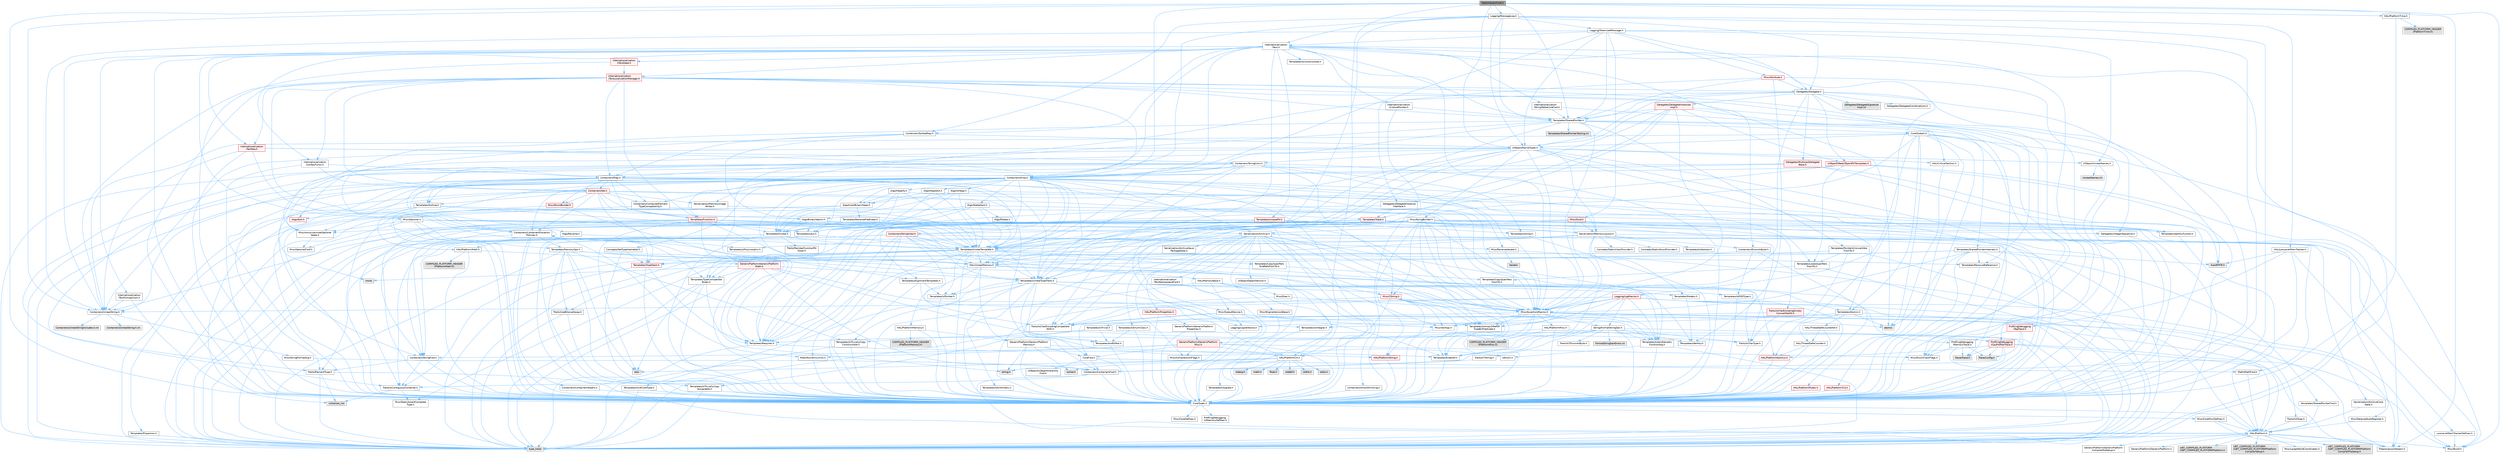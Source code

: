 digraph "StatsHierarchical.h"
{
 // INTERACTIVE_SVG=YES
 // LATEX_PDF_SIZE
  bgcolor="transparent";
  edge [fontname=Helvetica,fontsize=10,labelfontname=Helvetica,labelfontsize=10];
  node [fontname=Helvetica,fontsize=10,shape=box,height=0.2,width=0.4];
  Node1 [id="Node000001",label="StatsHierarchical.h",height=0.2,width=0.4,color="gray40", fillcolor="grey60", style="filled", fontcolor="black",tooltip=" "];
  Node1 -> Node2 [id="edge1_Node000001_Node000002",color="steelblue1",style="solid",tooltip=" "];
  Node2 [id="Node000002",label="Containers/Array.h",height=0.2,width=0.4,color="grey40", fillcolor="white", style="filled",URL="$df/dd0/Array_8h.html",tooltip=" "];
  Node2 -> Node3 [id="edge2_Node000002_Node000003",color="steelblue1",style="solid",tooltip=" "];
  Node3 [id="Node000003",label="CoreTypes.h",height=0.2,width=0.4,color="grey40", fillcolor="white", style="filled",URL="$dc/dec/CoreTypes_8h.html",tooltip=" "];
  Node3 -> Node4 [id="edge3_Node000003_Node000004",color="steelblue1",style="solid",tooltip=" "];
  Node4 [id="Node000004",label="HAL/Platform.h",height=0.2,width=0.4,color="grey40", fillcolor="white", style="filled",URL="$d9/dd0/Platform_8h.html",tooltip=" "];
  Node4 -> Node5 [id="edge4_Node000004_Node000005",color="steelblue1",style="solid",tooltip=" "];
  Node5 [id="Node000005",label="Misc/Build.h",height=0.2,width=0.4,color="grey40", fillcolor="white", style="filled",URL="$d3/dbb/Build_8h.html",tooltip=" "];
  Node4 -> Node6 [id="edge5_Node000004_Node000006",color="steelblue1",style="solid",tooltip=" "];
  Node6 [id="Node000006",label="Misc/LargeWorldCoordinates.h",height=0.2,width=0.4,color="grey40", fillcolor="white", style="filled",URL="$d2/dcb/LargeWorldCoordinates_8h.html",tooltip=" "];
  Node4 -> Node7 [id="edge6_Node000004_Node000007",color="steelblue1",style="solid",tooltip=" "];
  Node7 [id="Node000007",label="type_traits",height=0.2,width=0.4,color="grey60", fillcolor="#E0E0E0", style="filled",tooltip=" "];
  Node4 -> Node8 [id="edge7_Node000004_Node000008",color="steelblue1",style="solid",tooltip=" "];
  Node8 [id="Node000008",label="PreprocessorHelpers.h",height=0.2,width=0.4,color="grey40", fillcolor="white", style="filled",URL="$db/ddb/PreprocessorHelpers_8h.html",tooltip=" "];
  Node4 -> Node9 [id="edge8_Node000004_Node000009",color="steelblue1",style="solid",tooltip=" "];
  Node9 [id="Node000009",label="UBT_COMPILED_PLATFORM\l/UBT_COMPILED_PLATFORMPlatform\lCompilerPreSetup.h",height=0.2,width=0.4,color="grey60", fillcolor="#E0E0E0", style="filled",tooltip=" "];
  Node4 -> Node10 [id="edge9_Node000004_Node000010",color="steelblue1",style="solid",tooltip=" "];
  Node10 [id="Node000010",label="GenericPlatform/GenericPlatform\lCompilerPreSetup.h",height=0.2,width=0.4,color="grey40", fillcolor="white", style="filled",URL="$d9/dc8/GenericPlatformCompilerPreSetup_8h.html",tooltip=" "];
  Node4 -> Node11 [id="edge10_Node000004_Node000011",color="steelblue1",style="solid",tooltip=" "];
  Node11 [id="Node000011",label="GenericPlatform/GenericPlatform.h",height=0.2,width=0.4,color="grey40", fillcolor="white", style="filled",URL="$d6/d84/GenericPlatform_8h.html",tooltip=" "];
  Node4 -> Node12 [id="edge11_Node000004_Node000012",color="steelblue1",style="solid",tooltip=" "];
  Node12 [id="Node000012",label="UBT_COMPILED_PLATFORM\l/UBT_COMPILED_PLATFORMPlatform.h",height=0.2,width=0.4,color="grey60", fillcolor="#E0E0E0", style="filled",tooltip=" "];
  Node4 -> Node13 [id="edge12_Node000004_Node000013",color="steelblue1",style="solid",tooltip=" "];
  Node13 [id="Node000013",label="UBT_COMPILED_PLATFORM\l/UBT_COMPILED_PLATFORMPlatform\lCompilerSetup.h",height=0.2,width=0.4,color="grey60", fillcolor="#E0E0E0", style="filled",tooltip=" "];
  Node3 -> Node14 [id="edge13_Node000003_Node000014",color="steelblue1",style="solid",tooltip=" "];
  Node14 [id="Node000014",label="ProfilingDebugging\l/UMemoryDefines.h",height=0.2,width=0.4,color="grey40", fillcolor="white", style="filled",URL="$d2/da2/UMemoryDefines_8h.html",tooltip=" "];
  Node3 -> Node15 [id="edge14_Node000003_Node000015",color="steelblue1",style="solid",tooltip=" "];
  Node15 [id="Node000015",label="Misc/CoreMiscDefines.h",height=0.2,width=0.4,color="grey40", fillcolor="white", style="filled",URL="$da/d38/CoreMiscDefines_8h.html",tooltip=" "];
  Node15 -> Node4 [id="edge15_Node000015_Node000004",color="steelblue1",style="solid",tooltip=" "];
  Node15 -> Node8 [id="edge16_Node000015_Node000008",color="steelblue1",style="solid",tooltip=" "];
  Node3 -> Node16 [id="edge17_Node000003_Node000016",color="steelblue1",style="solid",tooltip=" "];
  Node16 [id="Node000016",label="Misc/CoreDefines.h",height=0.2,width=0.4,color="grey40", fillcolor="white", style="filled",URL="$d3/dd2/CoreDefines_8h.html",tooltip=" "];
  Node2 -> Node17 [id="edge18_Node000002_Node000017",color="steelblue1",style="solid",tooltip=" "];
  Node17 [id="Node000017",label="Misc/AssertionMacros.h",height=0.2,width=0.4,color="grey40", fillcolor="white", style="filled",URL="$d0/dfa/AssertionMacros_8h.html",tooltip=" "];
  Node17 -> Node3 [id="edge19_Node000017_Node000003",color="steelblue1",style="solid",tooltip=" "];
  Node17 -> Node4 [id="edge20_Node000017_Node000004",color="steelblue1",style="solid",tooltip=" "];
  Node17 -> Node18 [id="edge21_Node000017_Node000018",color="steelblue1",style="solid",tooltip=" "];
  Node18 [id="Node000018",label="HAL/PlatformMisc.h",height=0.2,width=0.4,color="grey40", fillcolor="white", style="filled",URL="$d0/df5/PlatformMisc_8h.html",tooltip=" "];
  Node18 -> Node3 [id="edge22_Node000018_Node000003",color="steelblue1",style="solid",tooltip=" "];
  Node18 -> Node19 [id="edge23_Node000018_Node000019",color="steelblue1",style="solid",tooltip=" "];
  Node19 [id="Node000019",label="GenericPlatform/GenericPlatform\lMisc.h",height=0.2,width=0.4,color="red", fillcolor="#FFF0F0", style="filled",URL="$db/d9a/GenericPlatformMisc_8h.html",tooltip=" "];
  Node19 -> Node20 [id="edge24_Node000019_Node000020",color="steelblue1",style="solid",tooltip=" "];
  Node20 [id="Node000020",label="Containers/StringFwd.h",height=0.2,width=0.4,color="grey40", fillcolor="white", style="filled",URL="$df/d37/StringFwd_8h.html",tooltip=" "];
  Node20 -> Node3 [id="edge25_Node000020_Node000003",color="steelblue1",style="solid",tooltip=" "];
  Node20 -> Node21 [id="edge26_Node000020_Node000021",color="steelblue1",style="solid",tooltip=" "];
  Node21 [id="Node000021",label="Traits/ElementType.h",height=0.2,width=0.4,color="grey40", fillcolor="white", style="filled",URL="$d5/d4f/ElementType_8h.html",tooltip=" "];
  Node21 -> Node4 [id="edge27_Node000021_Node000004",color="steelblue1",style="solid",tooltip=" "];
  Node21 -> Node22 [id="edge28_Node000021_Node000022",color="steelblue1",style="solid",tooltip=" "];
  Node22 [id="Node000022",label="initializer_list",height=0.2,width=0.4,color="grey60", fillcolor="#E0E0E0", style="filled",tooltip=" "];
  Node21 -> Node7 [id="edge29_Node000021_Node000007",color="steelblue1",style="solid",tooltip=" "];
  Node20 -> Node23 [id="edge30_Node000020_Node000023",color="steelblue1",style="solid",tooltip=" "];
  Node23 [id="Node000023",label="Traits/IsContiguousContainer.h",height=0.2,width=0.4,color="grey40", fillcolor="white", style="filled",URL="$d5/d3c/IsContiguousContainer_8h.html",tooltip=" "];
  Node23 -> Node3 [id="edge31_Node000023_Node000003",color="steelblue1",style="solid",tooltip=" "];
  Node23 -> Node24 [id="edge32_Node000023_Node000024",color="steelblue1",style="solid",tooltip=" "];
  Node24 [id="Node000024",label="Misc/StaticAssertComplete\lType.h",height=0.2,width=0.4,color="grey40", fillcolor="white", style="filled",URL="$d5/d4e/StaticAssertCompleteType_8h.html",tooltip=" "];
  Node23 -> Node22 [id="edge33_Node000023_Node000022",color="steelblue1",style="solid",tooltip=" "];
  Node19 -> Node25 [id="edge34_Node000019_Node000025",color="steelblue1",style="solid",tooltip=" "];
  Node25 [id="Node000025",label="CoreFwd.h",height=0.2,width=0.4,color="grey40", fillcolor="white", style="filled",URL="$d1/d1e/CoreFwd_8h.html",tooltip=" "];
  Node25 -> Node3 [id="edge35_Node000025_Node000003",color="steelblue1",style="solid",tooltip=" "];
  Node25 -> Node26 [id="edge36_Node000025_Node000026",color="steelblue1",style="solid",tooltip=" "];
  Node26 [id="Node000026",label="Containers/ContainersFwd.h",height=0.2,width=0.4,color="grey40", fillcolor="white", style="filled",URL="$d4/d0a/ContainersFwd_8h.html",tooltip=" "];
  Node26 -> Node4 [id="edge37_Node000026_Node000004",color="steelblue1",style="solid",tooltip=" "];
  Node26 -> Node3 [id="edge38_Node000026_Node000003",color="steelblue1",style="solid",tooltip=" "];
  Node26 -> Node23 [id="edge39_Node000026_Node000023",color="steelblue1",style="solid",tooltip=" "];
  Node25 -> Node27 [id="edge40_Node000025_Node000027",color="steelblue1",style="solid",tooltip=" "];
  Node27 [id="Node000027",label="Math/MathFwd.h",height=0.2,width=0.4,color="grey40", fillcolor="white", style="filled",URL="$d2/d10/MathFwd_8h.html",tooltip=" "];
  Node27 -> Node4 [id="edge41_Node000027_Node000004",color="steelblue1",style="solid",tooltip=" "];
  Node25 -> Node28 [id="edge42_Node000025_Node000028",color="steelblue1",style="solid",tooltip=" "];
  Node28 [id="Node000028",label="UObject/UObjectHierarchy\lFwd.h",height=0.2,width=0.4,color="grey40", fillcolor="white", style="filled",URL="$d3/d13/UObjectHierarchyFwd_8h.html",tooltip=" "];
  Node19 -> Node3 [id="edge43_Node000019_Node000003",color="steelblue1",style="solid",tooltip=" "];
  Node19 -> Node30 [id="edge44_Node000019_Node000030",color="steelblue1",style="solid",tooltip=" "];
  Node30 [id="Node000030",label="HAL/PlatformCrt.h",height=0.2,width=0.4,color="grey40", fillcolor="white", style="filled",URL="$d8/d75/PlatformCrt_8h.html",tooltip=" "];
  Node30 -> Node31 [id="edge45_Node000030_Node000031",color="steelblue1",style="solid",tooltip=" "];
  Node31 [id="Node000031",label="new",height=0.2,width=0.4,color="grey60", fillcolor="#E0E0E0", style="filled",tooltip=" "];
  Node30 -> Node32 [id="edge46_Node000030_Node000032",color="steelblue1",style="solid",tooltip=" "];
  Node32 [id="Node000032",label="wchar.h",height=0.2,width=0.4,color="grey60", fillcolor="#E0E0E0", style="filled",tooltip=" "];
  Node30 -> Node33 [id="edge47_Node000030_Node000033",color="steelblue1",style="solid",tooltip=" "];
  Node33 [id="Node000033",label="stddef.h",height=0.2,width=0.4,color="grey60", fillcolor="#E0E0E0", style="filled",tooltip=" "];
  Node30 -> Node34 [id="edge48_Node000030_Node000034",color="steelblue1",style="solid",tooltip=" "];
  Node34 [id="Node000034",label="stdlib.h",height=0.2,width=0.4,color="grey60", fillcolor="#E0E0E0", style="filled",tooltip=" "];
  Node30 -> Node35 [id="edge49_Node000030_Node000035",color="steelblue1",style="solid",tooltip=" "];
  Node35 [id="Node000035",label="stdio.h",height=0.2,width=0.4,color="grey60", fillcolor="#E0E0E0", style="filled",tooltip=" "];
  Node30 -> Node36 [id="edge50_Node000030_Node000036",color="steelblue1",style="solid",tooltip=" "];
  Node36 [id="Node000036",label="stdarg.h",height=0.2,width=0.4,color="grey60", fillcolor="#E0E0E0", style="filled",tooltip=" "];
  Node30 -> Node37 [id="edge51_Node000030_Node000037",color="steelblue1",style="solid",tooltip=" "];
  Node37 [id="Node000037",label="math.h",height=0.2,width=0.4,color="grey60", fillcolor="#E0E0E0", style="filled",tooltip=" "];
  Node30 -> Node38 [id="edge52_Node000030_Node000038",color="steelblue1",style="solid",tooltip=" "];
  Node38 [id="Node000038",label="float.h",height=0.2,width=0.4,color="grey60", fillcolor="#E0E0E0", style="filled",tooltip=" "];
  Node30 -> Node39 [id="edge53_Node000030_Node000039",color="steelblue1",style="solid",tooltip=" "];
  Node39 [id="Node000039",label="string.h",height=0.2,width=0.4,color="grey60", fillcolor="#E0E0E0", style="filled",tooltip=" "];
  Node19 -> Node40 [id="edge54_Node000019_Node000040",color="steelblue1",style="solid",tooltip=" "];
  Node40 [id="Node000040",label="Math/NumericLimits.h",height=0.2,width=0.4,color="grey40", fillcolor="white", style="filled",URL="$df/d1b/NumericLimits_8h.html",tooltip=" "];
  Node40 -> Node3 [id="edge55_Node000040_Node000003",color="steelblue1",style="solid",tooltip=" "];
  Node19 -> Node41 [id="edge56_Node000019_Node000041",color="steelblue1",style="solid",tooltip=" "];
  Node41 [id="Node000041",label="Misc/CompressionFlags.h",height=0.2,width=0.4,color="grey40", fillcolor="white", style="filled",URL="$d9/d76/CompressionFlags_8h.html",tooltip=" "];
  Node19 -> Node42 [id="edge57_Node000019_Node000042",color="steelblue1",style="solid",tooltip=" "];
  Node42 [id="Node000042",label="Misc/EnumClassFlags.h",height=0.2,width=0.4,color="grey40", fillcolor="white", style="filled",URL="$d8/de7/EnumClassFlags_8h.html",tooltip=" "];
  Node18 -> Node45 [id="edge58_Node000018_Node000045",color="steelblue1",style="solid",tooltip=" "];
  Node45 [id="Node000045",label="COMPILED_PLATFORM_HEADER\l(PlatformMisc.h)",height=0.2,width=0.4,color="grey60", fillcolor="#E0E0E0", style="filled",tooltip=" "];
  Node18 -> Node46 [id="edge59_Node000018_Node000046",color="steelblue1",style="solid",tooltip=" "];
  Node46 [id="Node000046",label="ProfilingDebugging\l/CpuProfilerTrace.h",height=0.2,width=0.4,color="red", fillcolor="#FFF0F0", style="filled",URL="$da/dcb/CpuProfilerTrace_8h.html",tooltip=" "];
  Node46 -> Node3 [id="edge60_Node000046_Node000003",color="steelblue1",style="solid",tooltip=" "];
  Node46 -> Node26 [id="edge61_Node000046_Node000026",color="steelblue1",style="solid",tooltip=" "];
  Node46 -> Node47 [id="edge62_Node000046_Node000047",color="steelblue1",style="solid",tooltip=" "];
  Node47 [id="Node000047",label="HAL/PlatformAtomics.h",height=0.2,width=0.4,color="red", fillcolor="#FFF0F0", style="filled",URL="$d3/d36/PlatformAtomics_8h.html",tooltip=" "];
  Node47 -> Node3 [id="edge63_Node000047_Node000003",color="steelblue1",style="solid",tooltip=" "];
  Node46 -> Node8 [id="edge64_Node000046_Node000008",color="steelblue1",style="solid",tooltip=" "];
  Node46 -> Node5 [id="edge65_Node000046_Node000005",color="steelblue1",style="solid",tooltip=" "];
  Node46 -> Node50 [id="edge66_Node000046_Node000050",color="steelblue1",style="solid",tooltip=" "];
  Node50 [id="Node000050",label="Trace/Config.h",height=0.2,width=0.4,color="grey60", fillcolor="#E0E0E0", style="filled",tooltip=" "];
  Node46 -> Node53 [id="edge67_Node000046_Node000053",color="steelblue1",style="solid",tooltip=" "];
  Node53 [id="Node000053",label="Trace/Trace.h",height=0.2,width=0.4,color="grey60", fillcolor="#E0E0E0", style="filled",tooltip=" "];
  Node17 -> Node8 [id="edge68_Node000017_Node000008",color="steelblue1",style="solid",tooltip=" "];
  Node17 -> Node54 [id="edge69_Node000017_Node000054",color="steelblue1",style="solid",tooltip=" "];
  Node54 [id="Node000054",label="Templates/EnableIf.h",height=0.2,width=0.4,color="grey40", fillcolor="white", style="filled",URL="$d7/d60/EnableIf_8h.html",tooltip=" "];
  Node54 -> Node3 [id="edge70_Node000054_Node000003",color="steelblue1",style="solid",tooltip=" "];
  Node17 -> Node55 [id="edge71_Node000017_Node000055",color="steelblue1",style="solid",tooltip=" "];
  Node55 [id="Node000055",label="Templates/IsArrayOrRefOf\lTypeByPredicate.h",height=0.2,width=0.4,color="grey40", fillcolor="white", style="filled",URL="$d6/da1/IsArrayOrRefOfTypeByPredicate_8h.html",tooltip=" "];
  Node55 -> Node3 [id="edge72_Node000055_Node000003",color="steelblue1",style="solid",tooltip=" "];
  Node17 -> Node56 [id="edge73_Node000017_Node000056",color="steelblue1",style="solid",tooltip=" "];
  Node56 [id="Node000056",label="Templates/IsValidVariadic\lFunctionArg.h",height=0.2,width=0.4,color="grey40", fillcolor="white", style="filled",URL="$d0/dc8/IsValidVariadicFunctionArg_8h.html",tooltip=" "];
  Node56 -> Node3 [id="edge74_Node000056_Node000003",color="steelblue1",style="solid",tooltip=" "];
  Node56 -> Node57 [id="edge75_Node000056_Node000057",color="steelblue1",style="solid",tooltip=" "];
  Node57 [id="Node000057",label="IsEnum.h",height=0.2,width=0.4,color="grey40", fillcolor="white", style="filled",URL="$d4/de5/IsEnum_8h.html",tooltip=" "];
  Node56 -> Node7 [id="edge76_Node000056_Node000007",color="steelblue1",style="solid",tooltip=" "];
  Node17 -> Node58 [id="edge77_Node000017_Node000058",color="steelblue1",style="solid",tooltip=" "];
  Node58 [id="Node000058",label="Traits/IsCharEncodingCompatible\lWith.h",height=0.2,width=0.4,color="grey40", fillcolor="white", style="filled",URL="$df/dd1/IsCharEncodingCompatibleWith_8h.html",tooltip=" "];
  Node58 -> Node7 [id="edge78_Node000058_Node000007",color="steelblue1",style="solid",tooltip=" "];
  Node58 -> Node59 [id="edge79_Node000058_Node000059",color="steelblue1",style="solid",tooltip=" "];
  Node59 [id="Node000059",label="Traits/IsCharType.h",height=0.2,width=0.4,color="grey40", fillcolor="white", style="filled",URL="$db/d51/IsCharType_8h.html",tooltip=" "];
  Node59 -> Node3 [id="edge80_Node000059_Node000003",color="steelblue1",style="solid",tooltip=" "];
  Node17 -> Node60 [id="edge81_Node000017_Node000060",color="steelblue1",style="solid",tooltip=" "];
  Node60 [id="Node000060",label="Misc/VarArgs.h",height=0.2,width=0.4,color="grey40", fillcolor="white", style="filled",URL="$d5/d6f/VarArgs_8h.html",tooltip=" "];
  Node60 -> Node3 [id="edge82_Node000060_Node000003",color="steelblue1",style="solid",tooltip=" "];
  Node17 -> Node61 [id="edge83_Node000017_Node000061",color="steelblue1",style="solid",tooltip=" "];
  Node61 [id="Node000061",label="String/FormatStringSan.h",height=0.2,width=0.4,color="grey40", fillcolor="white", style="filled",URL="$d3/d8b/FormatStringSan_8h.html",tooltip=" "];
  Node61 -> Node7 [id="edge84_Node000061_Node000007",color="steelblue1",style="solid",tooltip=" "];
  Node61 -> Node3 [id="edge85_Node000061_Node000003",color="steelblue1",style="solid",tooltip=" "];
  Node61 -> Node62 [id="edge86_Node000061_Node000062",color="steelblue1",style="solid",tooltip=" "];
  Node62 [id="Node000062",label="Templates/Requires.h",height=0.2,width=0.4,color="grey40", fillcolor="white", style="filled",URL="$dc/d96/Requires_8h.html",tooltip=" "];
  Node62 -> Node54 [id="edge87_Node000062_Node000054",color="steelblue1",style="solid",tooltip=" "];
  Node62 -> Node7 [id="edge88_Node000062_Node000007",color="steelblue1",style="solid",tooltip=" "];
  Node61 -> Node63 [id="edge89_Node000061_Node000063",color="steelblue1",style="solid",tooltip=" "];
  Node63 [id="Node000063",label="Templates/Identity.h",height=0.2,width=0.4,color="grey40", fillcolor="white", style="filled",URL="$d0/dd5/Identity_8h.html",tooltip=" "];
  Node61 -> Node56 [id="edge90_Node000061_Node000056",color="steelblue1",style="solid",tooltip=" "];
  Node61 -> Node59 [id="edge91_Node000061_Node000059",color="steelblue1",style="solid",tooltip=" "];
  Node61 -> Node64 [id="edge92_Node000061_Node000064",color="steelblue1",style="solid",tooltip=" "];
  Node64 [id="Node000064",label="Traits/IsTEnumAsByte.h",height=0.2,width=0.4,color="grey40", fillcolor="white", style="filled",URL="$d1/de6/IsTEnumAsByte_8h.html",tooltip=" "];
  Node61 -> Node65 [id="edge93_Node000061_Node000065",color="steelblue1",style="solid",tooltip=" "];
  Node65 [id="Node000065",label="Traits/IsTString.h",height=0.2,width=0.4,color="grey40", fillcolor="white", style="filled",URL="$d0/df8/IsTString_8h.html",tooltip=" "];
  Node65 -> Node26 [id="edge94_Node000065_Node000026",color="steelblue1",style="solid",tooltip=" "];
  Node61 -> Node26 [id="edge95_Node000061_Node000026",color="steelblue1",style="solid",tooltip=" "];
  Node61 -> Node66 [id="edge96_Node000061_Node000066",color="steelblue1",style="solid",tooltip=" "];
  Node66 [id="Node000066",label="FormatStringSanErrors.inl",height=0.2,width=0.4,color="grey60", fillcolor="#E0E0E0", style="filled",tooltip=" "];
  Node17 -> Node67 [id="edge97_Node000017_Node000067",color="steelblue1",style="solid",tooltip=" "];
  Node67 [id="Node000067",label="atomic",height=0.2,width=0.4,color="grey60", fillcolor="#E0E0E0", style="filled",tooltip=" "];
  Node2 -> Node68 [id="edge98_Node000002_Node000068",color="steelblue1",style="solid",tooltip=" "];
  Node68 [id="Node000068",label="Misc/IntrusiveUnsetOptional\lState.h",height=0.2,width=0.4,color="grey40", fillcolor="white", style="filled",URL="$d2/d0a/IntrusiveUnsetOptionalState_8h.html",tooltip=" "];
  Node68 -> Node69 [id="edge99_Node000068_Node000069",color="steelblue1",style="solid",tooltip=" "];
  Node69 [id="Node000069",label="Misc/OptionalFwd.h",height=0.2,width=0.4,color="grey40", fillcolor="white", style="filled",URL="$dc/d50/OptionalFwd_8h.html",tooltip=" "];
  Node2 -> Node70 [id="edge100_Node000002_Node000070",color="steelblue1",style="solid",tooltip=" "];
  Node70 [id="Node000070",label="Misc/ReverseIterate.h",height=0.2,width=0.4,color="grey40", fillcolor="white", style="filled",URL="$db/de3/ReverseIterate_8h.html",tooltip=" "];
  Node70 -> Node4 [id="edge101_Node000070_Node000004",color="steelblue1",style="solid",tooltip=" "];
  Node70 -> Node71 [id="edge102_Node000070_Node000071",color="steelblue1",style="solid",tooltip=" "];
  Node71 [id="Node000071",label="iterator",height=0.2,width=0.4,color="grey60", fillcolor="#E0E0E0", style="filled",tooltip=" "];
  Node2 -> Node72 [id="edge103_Node000002_Node000072",color="steelblue1",style="solid",tooltip=" "];
  Node72 [id="Node000072",label="HAL/UnrealMemory.h",height=0.2,width=0.4,color="grey40", fillcolor="white", style="filled",URL="$d9/d96/UnrealMemory_8h.html",tooltip=" "];
  Node72 -> Node3 [id="edge104_Node000072_Node000003",color="steelblue1",style="solid",tooltip=" "];
  Node72 -> Node73 [id="edge105_Node000072_Node000073",color="steelblue1",style="solid",tooltip=" "];
  Node73 [id="Node000073",label="GenericPlatform/GenericPlatform\lMemory.h",height=0.2,width=0.4,color="grey40", fillcolor="white", style="filled",URL="$dd/d22/GenericPlatformMemory_8h.html",tooltip=" "];
  Node73 -> Node25 [id="edge106_Node000073_Node000025",color="steelblue1",style="solid",tooltip=" "];
  Node73 -> Node3 [id="edge107_Node000073_Node000003",color="steelblue1",style="solid",tooltip=" "];
  Node73 -> Node74 [id="edge108_Node000073_Node000074",color="steelblue1",style="solid",tooltip=" "];
  Node74 [id="Node000074",label="HAL/PlatformString.h",height=0.2,width=0.4,color="red", fillcolor="#FFF0F0", style="filled",URL="$db/db5/PlatformString_8h.html",tooltip=" "];
  Node74 -> Node3 [id="edge109_Node000074_Node000003",color="steelblue1",style="solid",tooltip=" "];
  Node73 -> Node39 [id="edge110_Node000073_Node000039",color="steelblue1",style="solid",tooltip=" "];
  Node73 -> Node32 [id="edge111_Node000073_Node000032",color="steelblue1",style="solid",tooltip=" "];
  Node72 -> Node76 [id="edge112_Node000072_Node000076",color="steelblue1",style="solid",tooltip=" "];
  Node76 [id="Node000076",label="HAL/MemoryBase.h",height=0.2,width=0.4,color="grey40", fillcolor="white", style="filled",URL="$d6/d9f/MemoryBase_8h.html",tooltip=" "];
  Node76 -> Node3 [id="edge113_Node000076_Node000003",color="steelblue1",style="solid",tooltip=" "];
  Node76 -> Node47 [id="edge114_Node000076_Node000047",color="steelblue1",style="solid",tooltip=" "];
  Node76 -> Node30 [id="edge115_Node000076_Node000030",color="steelblue1",style="solid",tooltip=" "];
  Node76 -> Node77 [id="edge116_Node000076_Node000077",color="steelblue1",style="solid",tooltip=" "];
  Node77 [id="Node000077",label="Misc/Exec.h",height=0.2,width=0.4,color="grey40", fillcolor="white", style="filled",URL="$de/ddb/Exec_8h.html",tooltip=" "];
  Node77 -> Node3 [id="edge117_Node000077_Node000003",color="steelblue1",style="solid",tooltip=" "];
  Node77 -> Node17 [id="edge118_Node000077_Node000017",color="steelblue1",style="solid",tooltip=" "];
  Node76 -> Node78 [id="edge119_Node000076_Node000078",color="steelblue1",style="solid",tooltip=" "];
  Node78 [id="Node000078",label="Misc/OutputDevice.h",height=0.2,width=0.4,color="grey40", fillcolor="white", style="filled",URL="$d7/d32/OutputDevice_8h.html",tooltip=" "];
  Node78 -> Node25 [id="edge120_Node000078_Node000025",color="steelblue1",style="solid",tooltip=" "];
  Node78 -> Node3 [id="edge121_Node000078_Node000003",color="steelblue1",style="solid",tooltip=" "];
  Node78 -> Node79 [id="edge122_Node000078_Node000079",color="steelblue1",style="solid",tooltip=" "];
  Node79 [id="Node000079",label="Logging/LogVerbosity.h",height=0.2,width=0.4,color="grey40", fillcolor="white", style="filled",URL="$d2/d8f/LogVerbosity_8h.html",tooltip=" "];
  Node79 -> Node3 [id="edge123_Node000079_Node000003",color="steelblue1",style="solid",tooltip=" "];
  Node78 -> Node60 [id="edge124_Node000078_Node000060",color="steelblue1",style="solid",tooltip=" "];
  Node78 -> Node55 [id="edge125_Node000078_Node000055",color="steelblue1",style="solid",tooltip=" "];
  Node78 -> Node56 [id="edge126_Node000078_Node000056",color="steelblue1",style="solid",tooltip=" "];
  Node78 -> Node58 [id="edge127_Node000078_Node000058",color="steelblue1",style="solid",tooltip=" "];
  Node76 -> Node80 [id="edge128_Node000076_Node000080",color="steelblue1",style="solid",tooltip=" "];
  Node80 [id="Node000080",label="Templates/Atomic.h",height=0.2,width=0.4,color="grey40", fillcolor="white", style="filled",URL="$d3/d91/Atomic_8h.html",tooltip=" "];
  Node80 -> Node81 [id="edge129_Node000080_Node000081",color="steelblue1",style="solid",tooltip=" "];
  Node81 [id="Node000081",label="HAL/ThreadSafeCounter.h",height=0.2,width=0.4,color="grey40", fillcolor="white", style="filled",URL="$dc/dc9/ThreadSafeCounter_8h.html",tooltip=" "];
  Node81 -> Node3 [id="edge130_Node000081_Node000003",color="steelblue1",style="solid",tooltip=" "];
  Node81 -> Node47 [id="edge131_Node000081_Node000047",color="steelblue1",style="solid",tooltip=" "];
  Node80 -> Node82 [id="edge132_Node000080_Node000082",color="steelblue1",style="solid",tooltip=" "];
  Node82 [id="Node000082",label="HAL/ThreadSafeCounter64.h",height=0.2,width=0.4,color="grey40", fillcolor="white", style="filled",URL="$d0/d12/ThreadSafeCounter64_8h.html",tooltip=" "];
  Node82 -> Node3 [id="edge133_Node000082_Node000003",color="steelblue1",style="solid",tooltip=" "];
  Node82 -> Node81 [id="edge134_Node000082_Node000081",color="steelblue1",style="solid",tooltip=" "];
  Node80 -> Node83 [id="edge135_Node000080_Node000083",color="steelblue1",style="solid",tooltip=" "];
  Node83 [id="Node000083",label="Templates/IsIntegral.h",height=0.2,width=0.4,color="grey40", fillcolor="white", style="filled",URL="$da/d64/IsIntegral_8h.html",tooltip=" "];
  Node83 -> Node3 [id="edge136_Node000083_Node000003",color="steelblue1",style="solid",tooltip=" "];
  Node80 -> Node84 [id="edge137_Node000080_Node000084",color="steelblue1",style="solid",tooltip=" "];
  Node84 [id="Node000084",label="Templates/IsTrivial.h",height=0.2,width=0.4,color="grey40", fillcolor="white", style="filled",URL="$da/d4c/IsTrivial_8h.html",tooltip=" "];
  Node84 -> Node85 [id="edge138_Node000084_Node000085",color="steelblue1",style="solid",tooltip=" "];
  Node85 [id="Node000085",label="Templates/AndOrNot.h",height=0.2,width=0.4,color="grey40", fillcolor="white", style="filled",URL="$db/d0a/AndOrNot_8h.html",tooltip=" "];
  Node85 -> Node3 [id="edge139_Node000085_Node000003",color="steelblue1",style="solid",tooltip=" "];
  Node84 -> Node86 [id="edge140_Node000084_Node000086",color="steelblue1",style="solid",tooltip=" "];
  Node86 [id="Node000086",label="Templates/IsTriviallyCopy\lConstructible.h",height=0.2,width=0.4,color="grey40", fillcolor="white", style="filled",URL="$d3/d78/IsTriviallyCopyConstructible_8h.html",tooltip=" "];
  Node86 -> Node3 [id="edge141_Node000086_Node000003",color="steelblue1",style="solid",tooltip=" "];
  Node86 -> Node7 [id="edge142_Node000086_Node000007",color="steelblue1",style="solid",tooltip=" "];
  Node84 -> Node87 [id="edge143_Node000084_Node000087",color="steelblue1",style="solid",tooltip=" "];
  Node87 [id="Node000087",label="Templates/IsTriviallyCopy\lAssignable.h",height=0.2,width=0.4,color="grey40", fillcolor="white", style="filled",URL="$d2/df2/IsTriviallyCopyAssignable_8h.html",tooltip=" "];
  Node87 -> Node3 [id="edge144_Node000087_Node000003",color="steelblue1",style="solid",tooltip=" "];
  Node87 -> Node7 [id="edge145_Node000087_Node000007",color="steelblue1",style="solid",tooltip=" "];
  Node84 -> Node7 [id="edge146_Node000084_Node000007",color="steelblue1",style="solid",tooltip=" "];
  Node80 -> Node88 [id="edge147_Node000080_Node000088",color="steelblue1",style="solid",tooltip=" "];
  Node88 [id="Node000088",label="Traits/IntType.h",height=0.2,width=0.4,color="grey40", fillcolor="white", style="filled",URL="$d7/deb/IntType_8h.html",tooltip=" "];
  Node88 -> Node4 [id="edge148_Node000088_Node000004",color="steelblue1",style="solid",tooltip=" "];
  Node80 -> Node67 [id="edge149_Node000080_Node000067",color="steelblue1",style="solid",tooltip=" "];
  Node72 -> Node89 [id="edge150_Node000072_Node000089",color="steelblue1",style="solid",tooltip=" "];
  Node89 [id="Node000089",label="HAL/PlatformMemory.h",height=0.2,width=0.4,color="grey40", fillcolor="white", style="filled",URL="$de/d68/PlatformMemory_8h.html",tooltip=" "];
  Node89 -> Node3 [id="edge151_Node000089_Node000003",color="steelblue1",style="solid",tooltip=" "];
  Node89 -> Node73 [id="edge152_Node000089_Node000073",color="steelblue1",style="solid",tooltip=" "];
  Node89 -> Node90 [id="edge153_Node000089_Node000090",color="steelblue1",style="solid",tooltip=" "];
  Node90 [id="Node000090",label="COMPILED_PLATFORM_HEADER\l(PlatformMemory.h)",height=0.2,width=0.4,color="grey60", fillcolor="#E0E0E0", style="filled",tooltip=" "];
  Node72 -> Node91 [id="edge154_Node000072_Node000091",color="steelblue1",style="solid",tooltip=" "];
  Node91 [id="Node000091",label="ProfilingDebugging\l/MemoryTrace.h",height=0.2,width=0.4,color="grey40", fillcolor="white", style="filled",URL="$da/dd7/MemoryTrace_8h.html",tooltip=" "];
  Node91 -> Node4 [id="edge155_Node000091_Node000004",color="steelblue1",style="solid",tooltip=" "];
  Node91 -> Node42 [id="edge156_Node000091_Node000042",color="steelblue1",style="solid",tooltip=" "];
  Node91 -> Node50 [id="edge157_Node000091_Node000050",color="steelblue1",style="solid",tooltip=" "];
  Node91 -> Node53 [id="edge158_Node000091_Node000053",color="steelblue1",style="solid",tooltip=" "];
  Node72 -> Node92 [id="edge159_Node000072_Node000092",color="steelblue1",style="solid",tooltip=" "];
  Node92 [id="Node000092",label="Templates/IsPointer.h",height=0.2,width=0.4,color="grey40", fillcolor="white", style="filled",URL="$d7/d05/IsPointer_8h.html",tooltip=" "];
  Node92 -> Node3 [id="edge160_Node000092_Node000003",color="steelblue1",style="solid",tooltip=" "];
  Node2 -> Node93 [id="edge161_Node000002_Node000093",color="steelblue1",style="solid",tooltip=" "];
  Node93 [id="Node000093",label="Templates/UnrealTypeTraits.h",height=0.2,width=0.4,color="grey40", fillcolor="white", style="filled",URL="$d2/d2d/UnrealTypeTraits_8h.html",tooltip=" "];
  Node93 -> Node3 [id="edge162_Node000093_Node000003",color="steelblue1",style="solid",tooltip=" "];
  Node93 -> Node92 [id="edge163_Node000093_Node000092",color="steelblue1",style="solid",tooltip=" "];
  Node93 -> Node17 [id="edge164_Node000093_Node000017",color="steelblue1",style="solid",tooltip=" "];
  Node93 -> Node85 [id="edge165_Node000093_Node000085",color="steelblue1",style="solid",tooltip=" "];
  Node93 -> Node54 [id="edge166_Node000093_Node000054",color="steelblue1",style="solid",tooltip=" "];
  Node93 -> Node94 [id="edge167_Node000093_Node000094",color="steelblue1",style="solid",tooltip=" "];
  Node94 [id="Node000094",label="Templates/IsArithmetic.h",height=0.2,width=0.4,color="grey40", fillcolor="white", style="filled",URL="$d2/d5d/IsArithmetic_8h.html",tooltip=" "];
  Node94 -> Node3 [id="edge168_Node000094_Node000003",color="steelblue1",style="solid",tooltip=" "];
  Node93 -> Node57 [id="edge169_Node000093_Node000057",color="steelblue1",style="solid",tooltip=" "];
  Node93 -> Node95 [id="edge170_Node000093_Node000095",color="steelblue1",style="solid",tooltip=" "];
  Node95 [id="Node000095",label="Templates/Models.h",height=0.2,width=0.4,color="grey40", fillcolor="white", style="filled",URL="$d3/d0c/Models_8h.html",tooltip=" "];
  Node95 -> Node63 [id="edge171_Node000095_Node000063",color="steelblue1",style="solid",tooltip=" "];
  Node93 -> Node96 [id="edge172_Node000093_Node000096",color="steelblue1",style="solid",tooltip=" "];
  Node96 [id="Node000096",label="Templates/IsPODType.h",height=0.2,width=0.4,color="grey40", fillcolor="white", style="filled",URL="$d7/db1/IsPODType_8h.html",tooltip=" "];
  Node96 -> Node3 [id="edge173_Node000096_Node000003",color="steelblue1",style="solid",tooltip=" "];
  Node93 -> Node97 [id="edge174_Node000093_Node000097",color="steelblue1",style="solid",tooltip=" "];
  Node97 [id="Node000097",label="Templates/IsUECoreType.h",height=0.2,width=0.4,color="grey40", fillcolor="white", style="filled",URL="$d1/db8/IsUECoreType_8h.html",tooltip=" "];
  Node97 -> Node3 [id="edge175_Node000097_Node000003",color="steelblue1",style="solid",tooltip=" "];
  Node97 -> Node7 [id="edge176_Node000097_Node000007",color="steelblue1",style="solid",tooltip=" "];
  Node93 -> Node86 [id="edge177_Node000093_Node000086",color="steelblue1",style="solid",tooltip=" "];
  Node2 -> Node98 [id="edge178_Node000002_Node000098",color="steelblue1",style="solid",tooltip=" "];
  Node98 [id="Node000098",label="Templates/UnrealTemplate.h",height=0.2,width=0.4,color="grey40", fillcolor="white", style="filled",URL="$d4/d24/UnrealTemplate_8h.html",tooltip=" "];
  Node98 -> Node3 [id="edge179_Node000098_Node000003",color="steelblue1",style="solid",tooltip=" "];
  Node98 -> Node92 [id="edge180_Node000098_Node000092",color="steelblue1",style="solid",tooltip=" "];
  Node98 -> Node72 [id="edge181_Node000098_Node000072",color="steelblue1",style="solid",tooltip=" "];
  Node98 -> Node99 [id="edge182_Node000098_Node000099",color="steelblue1",style="solid",tooltip=" "];
  Node99 [id="Node000099",label="Templates/CopyQualifiers\lAndRefsFromTo.h",height=0.2,width=0.4,color="grey40", fillcolor="white", style="filled",URL="$d3/db3/CopyQualifiersAndRefsFromTo_8h.html",tooltip=" "];
  Node99 -> Node100 [id="edge183_Node000099_Node000100",color="steelblue1",style="solid",tooltip=" "];
  Node100 [id="Node000100",label="Templates/CopyQualifiers\lFromTo.h",height=0.2,width=0.4,color="grey40", fillcolor="white", style="filled",URL="$d5/db4/CopyQualifiersFromTo_8h.html",tooltip=" "];
  Node98 -> Node93 [id="edge184_Node000098_Node000093",color="steelblue1",style="solid",tooltip=" "];
  Node98 -> Node101 [id="edge185_Node000098_Node000101",color="steelblue1",style="solid",tooltip=" "];
  Node101 [id="Node000101",label="Templates/RemoveReference.h",height=0.2,width=0.4,color="grey40", fillcolor="white", style="filled",URL="$da/dbe/RemoveReference_8h.html",tooltip=" "];
  Node101 -> Node3 [id="edge186_Node000101_Node000003",color="steelblue1",style="solid",tooltip=" "];
  Node98 -> Node62 [id="edge187_Node000098_Node000062",color="steelblue1",style="solid",tooltip=" "];
  Node98 -> Node102 [id="edge188_Node000098_Node000102",color="steelblue1",style="solid",tooltip=" "];
  Node102 [id="Node000102",label="Templates/TypeCompatible\lBytes.h",height=0.2,width=0.4,color="grey40", fillcolor="white", style="filled",URL="$df/d0a/TypeCompatibleBytes_8h.html",tooltip=" "];
  Node102 -> Node3 [id="edge189_Node000102_Node000003",color="steelblue1",style="solid",tooltip=" "];
  Node102 -> Node39 [id="edge190_Node000102_Node000039",color="steelblue1",style="solid",tooltip=" "];
  Node102 -> Node31 [id="edge191_Node000102_Node000031",color="steelblue1",style="solid",tooltip=" "];
  Node102 -> Node7 [id="edge192_Node000102_Node000007",color="steelblue1",style="solid",tooltip=" "];
  Node98 -> Node63 [id="edge193_Node000098_Node000063",color="steelblue1",style="solid",tooltip=" "];
  Node98 -> Node23 [id="edge194_Node000098_Node000023",color="steelblue1",style="solid",tooltip=" "];
  Node98 -> Node103 [id="edge195_Node000098_Node000103",color="steelblue1",style="solid",tooltip=" "];
  Node103 [id="Node000103",label="Traits/UseBitwiseSwap.h",height=0.2,width=0.4,color="grey40", fillcolor="white", style="filled",URL="$db/df3/UseBitwiseSwap_8h.html",tooltip=" "];
  Node103 -> Node3 [id="edge196_Node000103_Node000003",color="steelblue1",style="solid",tooltip=" "];
  Node103 -> Node7 [id="edge197_Node000103_Node000007",color="steelblue1",style="solid",tooltip=" "];
  Node98 -> Node7 [id="edge198_Node000098_Node000007",color="steelblue1",style="solid",tooltip=" "];
  Node2 -> Node104 [id="edge199_Node000002_Node000104",color="steelblue1",style="solid",tooltip=" "];
  Node104 [id="Node000104",label="Containers/AllowShrinking.h",height=0.2,width=0.4,color="grey40", fillcolor="white", style="filled",URL="$d7/d1a/AllowShrinking_8h.html",tooltip=" "];
  Node104 -> Node3 [id="edge200_Node000104_Node000003",color="steelblue1",style="solid",tooltip=" "];
  Node2 -> Node105 [id="edge201_Node000002_Node000105",color="steelblue1",style="solid",tooltip=" "];
  Node105 [id="Node000105",label="Containers/ContainerAllocation\lPolicies.h",height=0.2,width=0.4,color="grey40", fillcolor="white", style="filled",URL="$d7/dff/ContainerAllocationPolicies_8h.html",tooltip=" "];
  Node105 -> Node3 [id="edge202_Node000105_Node000003",color="steelblue1",style="solid",tooltip=" "];
  Node105 -> Node106 [id="edge203_Node000105_Node000106",color="steelblue1",style="solid",tooltip=" "];
  Node106 [id="Node000106",label="Containers/ContainerHelpers.h",height=0.2,width=0.4,color="grey40", fillcolor="white", style="filled",URL="$d7/d33/ContainerHelpers_8h.html",tooltip=" "];
  Node106 -> Node3 [id="edge204_Node000106_Node000003",color="steelblue1",style="solid",tooltip=" "];
  Node105 -> Node105 [id="edge205_Node000105_Node000105",color="steelblue1",style="solid",tooltip=" "];
  Node105 -> Node107 [id="edge206_Node000105_Node000107",color="steelblue1",style="solid",tooltip=" "];
  Node107 [id="Node000107",label="HAL/PlatformMath.h",height=0.2,width=0.4,color="grey40", fillcolor="white", style="filled",URL="$dc/d53/PlatformMath_8h.html",tooltip=" "];
  Node107 -> Node3 [id="edge207_Node000107_Node000003",color="steelblue1",style="solid",tooltip=" "];
  Node107 -> Node108 [id="edge208_Node000107_Node000108",color="steelblue1",style="solid",tooltip=" "];
  Node108 [id="Node000108",label="GenericPlatform/GenericPlatform\lMath.h",height=0.2,width=0.4,color="red", fillcolor="#FFF0F0", style="filled",URL="$d5/d79/GenericPlatformMath_8h.html",tooltip=" "];
  Node108 -> Node3 [id="edge209_Node000108_Node000003",color="steelblue1",style="solid",tooltip=" "];
  Node108 -> Node26 [id="edge210_Node000108_Node000026",color="steelblue1",style="solid",tooltip=" "];
  Node108 -> Node30 [id="edge211_Node000108_Node000030",color="steelblue1",style="solid",tooltip=" "];
  Node108 -> Node85 [id="edge212_Node000108_Node000085",color="steelblue1",style="solid",tooltip=" "];
  Node108 -> Node93 [id="edge213_Node000108_Node000093",color="steelblue1",style="solid",tooltip=" "];
  Node108 -> Node62 [id="edge214_Node000108_Node000062",color="steelblue1",style="solid",tooltip=" "];
  Node108 -> Node102 [id="edge215_Node000108_Node000102",color="steelblue1",style="solid",tooltip=" "];
  Node108 -> Node113 [id="edge216_Node000108_Node000113",color="steelblue1",style="solid",tooltip=" "];
  Node113 [id="Node000113",label="limits",height=0.2,width=0.4,color="grey60", fillcolor="#E0E0E0", style="filled",tooltip=" "];
  Node108 -> Node7 [id="edge217_Node000108_Node000007",color="steelblue1",style="solid",tooltip=" "];
  Node107 -> Node114 [id="edge218_Node000107_Node000114",color="steelblue1",style="solid",tooltip=" "];
  Node114 [id="Node000114",label="COMPILED_PLATFORM_HEADER\l(PlatformMath.h)",height=0.2,width=0.4,color="grey60", fillcolor="#E0E0E0", style="filled",tooltip=" "];
  Node105 -> Node72 [id="edge219_Node000105_Node000072",color="steelblue1",style="solid",tooltip=" "];
  Node105 -> Node40 [id="edge220_Node000105_Node000040",color="steelblue1",style="solid",tooltip=" "];
  Node105 -> Node17 [id="edge221_Node000105_Node000017",color="steelblue1",style="solid",tooltip=" "];
  Node105 -> Node115 [id="edge222_Node000105_Node000115",color="steelblue1",style="solid",tooltip=" "];
  Node115 [id="Node000115",label="Templates/IsPolymorphic.h",height=0.2,width=0.4,color="grey40", fillcolor="white", style="filled",URL="$dc/d20/IsPolymorphic_8h.html",tooltip=" "];
  Node105 -> Node116 [id="edge223_Node000105_Node000116",color="steelblue1",style="solid",tooltip=" "];
  Node116 [id="Node000116",label="Templates/MemoryOps.h",height=0.2,width=0.4,color="grey40", fillcolor="white", style="filled",URL="$db/dea/MemoryOps_8h.html",tooltip=" "];
  Node116 -> Node3 [id="edge224_Node000116_Node000003",color="steelblue1",style="solid",tooltip=" "];
  Node116 -> Node72 [id="edge225_Node000116_Node000072",color="steelblue1",style="solid",tooltip=" "];
  Node116 -> Node87 [id="edge226_Node000116_Node000087",color="steelblue1",style="solid",tooltip=" "];
  Node116 -> Node86 [id="edge227_Node000116_Node000086",color="steelblue1",style="solid",tooltip=" "];
  Node116 -> Node62 [id="edge228_Node000116_Node000062",color="steelblue1",style="solid",tooltip=" "];
  Node116 -> Node93 [id="edge229_Node000116_Node000093",color="steelblue1",style="solid",tooltip=" "];
  Node116 -> Node103 [id="edge230_Node000116_Node000103",color="steelblue1",style="solid",tooltip=" "];
  Node116 -> Node31 [id="edge231_Node000116_Node000031",color="steelblue1",style="solid",tooltip=" "];
  Node116 -> Node7 [id="edge232_Node000116_Node000007",color="steelblue1",style="solid",tooltip=" "];
  Node105 -> Node102 [id="edge233_Node000105_Node000102",color="steelblue1",style="solid",tooltip=" "];
  Node105 -> Node7 [id="edge234_Node000105_Node000007",color="steelblue1",style="solid",tooltip=" "];
  Node2 -> Node117 [id="edge235_Node000002_Node000117",color="steelblue1",style="solid",tooltip=" "];
  Node117 [id="Node000117",label="Containers/ContainerElement\lTypeCompatibility.h",height=0.2,width=0.4,color="grey40", fillcolor="white", style="filled",URL="$df/ddf/ContainerElementTypeCompatibility_8h.html",tooltip=" "];
  Node117 -> Node3 [id="edge236_Node000117_Node000003",color="steelblue1",style="solid",tooltip=" "];
  Node117 -> Node93 [id="edge237_Node000117_Node000093",color="steelblue1",style="solid",tooltip=" "];
  Node2 -> Node118 [id="edge238_Node000002_Node000118",color="steelblue1",style="solid",tooltip=" "];
  Node118 [id="Node000118",label="Serialization/Archive.h",height=0.2,width=0.4,color="grey40", fillcolor="white", style="filled",URL="$d7/d3b/Archive_8h.html",tooltip=" "];
  Node118 -> Node25 [id="edge239_Node000118_Node000025",color="steelblue1",style="solid",tooltip=" "];
  Node118 -> Node3 [id="edge240_Node000118_Node000003",color="steelblue1",style="solid",tooltip=" "];
  Node118 -> Node119 [id="edge241_Node000118_Node000119",color="steelblue1",style="solid",tooltip=" "];
  Node119 [id="Node000119",label="HAL/PlatformProperties.h",height=0.2,width=0.4,color="red", fillcolor="#FFF0F0", style="filled",URL="$d9/db0/PlatformProperties_8h.html",tooltip=" "];
  Node119 -> Node3 [id="edge242_Node000119_Node000003",color="steelblue1",style="solid",tooltip=" "];
  Node119 -> Node120 [id="edge243_Node000119_Node000120",color="steelblue1",style="solid",tooltip=" "];
  Node120 [id="Node000120",label="GenericPlatform/GenericPlatform\lProperties.h",height=0.2,width=0.4,color="grey40", fillcolor="white", style="filled",URL="$d2/dcd/GenericPlatformProperties_8h.html",tooltip=" "];
  Node120 -> Node3 [id="edge244_Node000120_Node000003",color="steelblue1",style="solid",tooltip=" "];
  Node120 -> Node19 [id="edge245_Node000120_Node000019",color="steelblue1",style="solid",tooltip=" "];
  Node118 -> Node122 [id="edge246_Node000118_Node000122",color="steelblue1",style="solid",tooltip=" "];
  Node122 [id="Node000122",label="Internationalization\l/TextNamespaceFwd.h",height=0.2,width=0.4,color="grey40", fillcolor="white", style="filled",URL="$d8/d97/TextNamespaceFwd_8h.html",tooltip=" "];
  Node122 -> Node3 [id="edge247_Node000122_Node000003",color="steelblue1",style="solid",tooltip=" "];
  Node118 -> Node27 [id="edge248_Node000118_Node000027",color="steelblue1",style="solid",tooltip=" "];
  Node118 -> Node17 [id="edge249_Node000118_Node000017",color="steelblue1",style="solid",tooltip=" "];
  Node118 -> Node5 [id="edge250_Node000118_Node000005",color="steelblue1",style="solid",tooltip=" "];
  Node118 -> Node41 [id="edge251_Node000118_Node000041",color="steelblue1",style="solid",tooltip=" "];
  Node118 -> Node123 [id="edge252_Node000118_Node000123",color="steelblue1",style="solid",tooltip=" "];
  Node123 [id="Node000123",label="Misc/EngineVersionBase.h",height=0.2,width=0.4,color="grey40", fillcolor="white", style="filled",URL="$d5/d2b/EngineVersionBase_8h.html",tooltip=" "];
  Node123 -> Node3 [id="edge253_Node000123_Node000003",color="steelblue1",style="solid",tooltip=" "];
  Node118 -> Node60 [id="edge254_Node000118_Node000060",color="steelblue1",style="solid",tooltip=" "];
  Node118 -> Node124 [id="edge255_Node000118_Node000124",color="steelblue1",style="solid",tooltip=" "];
  Node124 [id="Node000124",label="Serialization/ArchiveCook\lData.h",height=0.2,width=0.4,color="grey40", fillcolor="white", style="filled",URL="$dc/db6/ArchiveCookData_8h.html",tooltip=" "];
  Node124 -> Node4 [id="edge256_Node000124_Node000004",color="steelblue1",style="solid",tooltip=" "];
  Node118 -> Node125 [id="edge257_Node000118_Node000125",color="steelblue1",style="solid",tooltip=" "];
  Node125 [id="Node000125",label="Serialization/ArchiveSave\lPackageData.h",height=0.2,width=0.4,color="grey40", fillcolor="white", style="filled",URL="$d1/d37/ArchiveSavePackageData_8h.html",tooltip=" "];
  Node118 -> Node54 [id="edge258_Node000118_Node000054",color="steelblue1",style="solid",tooltip=" "];
  Node118 -> Node55 [id="edge259_Node000118_Node000055",color="steelblue1",style="solid",tooltip=" "];
  Node118 -> Node126 [id="edge260_Node000118_Node000126",color="steelblue1",style="solid",tooltip=" "];
  Node126 [id="Node000126",label="Templates/IsEnumClass.h",height=0.2,width=0.4,color="grey40", fillcolor="white", style="filled",URL="$d7/d15/IsEnumClass_8h.html",tooltip=" "];
  Node126 -> Node3 [id="edge261_Node000126_Node000003",color="steelblue1",style="solid",tooltip=" "];
  Node126 -> Node85 [id="edge262_Node000126_Node000085",color="steelblue1",style="solid",tooltip=" "];
  Node118 -> Node112 [id="edge263_Node000118_Node000112",color="steelblue1",style="solid",tooltip=" "];
  Node112 [id="Node000112",label="Templates/IsSigned.h",height=0.2,width=0.4,color="grey40", fillcolor="white", style="filled",URL="$d8/dd8/IsSigned_8h.html",tooltip=" "];
  Node112 -> Node3 [id="edge264_Node000112_Node000003",color="steelblue1",style="solid",tooltip=" "];
  Node118 -> Node56 [id="edge265_Node000118_Node000056",color="steelblue1",style="solid",tooltip=" "];
  Node118 -> Node98 [id="edge266_Node000118_Node000098",color="steelblue1",style="solid",tooltip=" "];
  Node118 -> Node58 [id="edge267_Node000118_Node000058",color="steelblue1",style="solid",tooltip=" "];
  Node118 -> Node127 [id="edge268_Node000118_Node000127",color="steelblue1",style="solid",tooltip=" "];
  Node127 [id="Node000127",label="UObject/ObjectVersion.h",height=0.2,width=0.4,color="grey40", fillcolor="white", style="filled",URL="$da/d63/ObjectVersion_8h.html",tooltip=" "];
  Node127 -> Node3 [id="edge269_Node000127_Node000003",color="steelblue1",style="solid",tooltip=" "];
  Node2 -> Node128 [id="edge270_Node000002_Node000128",color="steelblue1",style="solid",tooltip=" "];
  Node128 [id="Node000128",label="Serialization/MemoryImage\lWriter.h",height=0.2,width=0.4,color="grey40", fillcolor="white", style="filled",URL="$d0/d08/MemoryImageWriter_8h.html",tooltip=" "];
  Node128 -> Node3 [id="edge271_Node000128_Node000003",color="steelblue1",style="solid",tooltip=" "];
  Node128 -> Node129 [id="edge272_Node000128_Node000129",color="steelblue1",style="solid",tooltip=" "];
  Node129 [id="Node000129",label="Serialization/MemoryLayout.h",height=0.2,width=0.4,color="grey40", fillcolor="white", style="filled",URL="$d7/d66/MemoryLayout_8h.html",tooltip=" "];
  Node129 -> Node130 [id="edge273_Node000129_Node000130",color="steelblue1",style="solid",tooltip=" "];
  Node130 [id="Node000130",label="Concepts/StaticClassProvider.h",height=0.2,width=0.4,color="grey40", fillcolor="white", style="filled",URL="$dd/d83/StaticClassProvider_8h.html",tooltip=" "];
  Node129 -> Node131 [id="edge274_Node000129_Node000131",color="steelblue1",style="solid",tooltip=" "];
  Node131 [id="Node000131",label="Concepts/StaticStructProvider.h",height=0.2,width=0.4,color="grey40", fillcolor="white", style="filled",URL="$d5/d77/StaticStructProvider_8h.html",tooltip=" "];
  Node129 -> Node132 [id="edge275_Node000129_Node000132",color="steelblue1",style="solid",tooltip=" "];
  Node132 [id="Node000132",label="Containers/EnumAsByte.h",height=0.2,width=0.4,color="grey40", fillcolor="white", style="filled",URL="$d6/d9a/EnumAsByte_8h.html",tooltip=" "];
  Node132 -> Node3 [id="edge276_Node000132_Node000003",color="steelblue1",style="solid",tooltip=" "];
  Node132 -> Node96 [id="edge277_Node000132_Node000096",color="steelblue1",style="solid",tooltip=" "];
  Node132 -> Node133 [id="edge278_Node000132_Node000133",color="steelblue1",style="solid",tooltip=" "];
  Node133 [id="Node000133",label="Templates/TypeHash.h",height=0.2,width=0.4,color="red", fillcolor="#FFF0F0", style="filled",URL="$d1/d62/TypeHash_8h.html",tooltip=" "];
  Node133 -> Node3 [id="edge279_Node000133_Node000003",color="steelblue1",style="solid",tooltip=" "];
  Node133 -> Node62 [id="edge280_Node000133_Node000062",color="steelblue1",style="solid",tooltip=" "];
  Node133 -> Node7 [id="edge281_Node000133_Node000007",color="steelblue1",style="solid",tooltip=" "];
  Node129 -> Node20 [id="edge282_Node000129_Node000020",color="steelblue1",style="solid",tooltip=" "];
  Node129 -> Node72 [id="edge283_Node000129_Node000072",color="steelblue1",style="solid",tooltip=" "];
  Node129 -> Node140 [id="edge284_Node000129_Node000140",color="steelblue1",style="solid",tooltip=" "];
  Node140 [id="Node000140",label="Misc/DelayedAutoRegister.h",height=0.2,width=0.4,color="grey40", fillcolor="white", style="filled",URL="$d1/dda/DelayedAutoRegister_8h.html",tooltip=" "];
  Node140 -> Node4 [id="edge285_Node000140_Node000004",color="steelblue1",style="solid",tooltip=" "];
  Node129 -> Node54 [id="edge286_Node000129_Node000054",color="steelblue1",style="solid",tooltip=" "];
  Node129 -> Node141 [id="edge287_Node000129_Node000141",color="steelblue1",style="solid",tooltip=" "];
  Node141 [id="Node000141",label="Templates/IsAbstract.h",height=0.2,width=0.4,color="grey40", fillcolor="white", style="filled",URL="$d8/db7/IsAbstract_8h.html",tooltip=" "];
  Node129 -> Node115 [id="edge288_Node000129_Node000115",color="steelblue1",style="solid",tooltip=" "];
  Node129 -> Node95 [id="edge289_Node000129_Node000095",color="steelblue1",style="solid",tooltip=" "];
  Node129 -> Node98 [id="edge290_Node000129_Node000098",color="steelblue1",style="solid",tooltip=" "];
  Node2 -> Node142 [id="edge291_Node000002_Node000142",color="steelblue1",style="solid",tooltip=" "];
  Node142 [id="Node000142",label="Algo/Heapify.h",height=0.2,width=0.4,color="grey40", fillcolor="white", style="filled",URL="$d0/d2a/Heapify_8h.html",tooltip=" "];
  Node142 -> Node143 [id="edge292_Node000142_Node000143",color="steelblue1",style="solid",tooltip=" "];
  Node143 [id="Node000143",label="Algo/Impl/BinaryHeap.h",height=0.2,width=0.4,color="grey40", fillcolor="white", style="filled",URL="$d7/da3/Algo_2Impl_2BinaryHeap_8h.html",tooltip=" "];
  Node143 -> Node144 [id="edge293_Node000143_Node000144",color="steelblue1",style="solid",tooltip=" "];
  Node144 [id="Node000144",label="Templates/Invoke.h",height=0.2,width=0.4,color="grey40", fillcolor="white", style="filled",URL="$d7/deb/Invoke_8h.html",tooltip=" "];
  Node144 -> Node3 [id="edge294_Node000144_Node000003",color="steelblue1",style="solid",tooltip=" "];
  Node144 -> Node145 [id="edge295_Node000144_Node000145",color="steelblue1",style="solid",tooltip=" "];
  Node145 [id="Node000145",label="Traits/MemberFunctionPtr\lOuter.h",height=0.2,width=0.4,color="grey40", fillcolor="white", style="filled",URL="$db/da7/MemberFunctionPtrOuter_8h.html",tooltip=" "];
  Node144 -> Node98 [id="edge296_Node000144_Node000098",color="steelblue1",style="solid",tooltip=" "];
  Node144 -> Node7 [id="edge297_Node000144_Node000007",color="steelblue1",style="solid",tooltip=" "];
  Node143 -> Node146 [id="edge298_Node000143_Node000146",color="steelblue1",style="solid",tooltip=" "];
  Node146 [id="Node000146",label="Templates/Projection.h",height=0.2,width=0.4,color="grey40", fillcolor="white", style="filled",URL="$d7/df0/Projection_8h.html",tooltip=" "];
  Node146 -> Node7 [id="edge299_Node000146_Node000007",color="steelblue1",style="solid",tooltip=" "];
  Node143 -> Node147 [id="edge300_Node000143_Node000147",color="steelblue1",style="solid",tooltip=" "];
  Node147 [id="Node000147",label="Templates/ReversePredicate.h",height=0.2,width=0.4,color="grey40", fillcolor="white", style="filled",URL="$d8/d28/ReversePredicate_8h.html",tooltip=" "];
  Node147 -> Node144 [id="edge301_Node000147_Node000144",color="steelblue1",style="solid",tooltip=" "];
  Node147 -> Node98 [id="edge302_Node000147_Node000098",color="steelblue1",style="solid",tooltip=" "];
  Node143 -> Node7 [id="edge303_Node000143_Node000007",color="steelblue1",style="solid",tooltip=" "];
  Node142 -> Node148 [id="edge304_Node000142_Node000148",color="steelblue1",style="solid",tooltip=" "];
  Node148 [id="Node000148",label="Templates/IdentityFunctor.h",height=0.2,width=0.4,color="grey40", fillcolor="white", style="filled",URL="$d7/d2e/IdentityFunctor_8h.html",tooltip=" "];
  Node148 -> Node4 [id="edge305_Node000148_Node000004",color="steelblue1",style="solid",tooltip=" "];
  Node142 -> Node144 [id="edge306_Node000142_Node000144",color="steelblue1",style="solid",tooltip=" "];
  Node142 -> Node149 [id="edge307_Node000142_Node000149",color="steelblue1",style="solid",tooltip=" "];
  Node149 [id="Node000149",label="Templates/Less.h",height=0.2,width=0.4,color="grey40", fillcolor="white", style="filled",URL="$de/dc8/Less_8h.html",tooltip=" "];
  Node149 -> Node3 [id="edge308_Node000149_Node000003",color="steelblue1",style="solid",tooltip=" "];
  Node149 -> Node98 [id="edge309_Node000149_Node000098",color="steelblue1",style="solid",tooltip=" "];
  Node142 -> Node98 [id="edge310_Node000142_Node000098",color="steelblue1",style="solid",tooltip=" "];
  Node2 -> Node150 [id="edge311_Node000002_Node000150",color="steelblue1",style="solid",tooltip=" "];
  Node150 [id="Node000150",label="Algo/HeapSort.h",height=0.2,width=0.4,color="grey40", fillcolor="white", style="filled",URL="$d3/d92/HeapSort_8h.html",tooltip=" "];
  Node150 -> Node143 [id="edge312_Node000150_Node000143",color="steelblue1",style="solid",tooltip=" "];
  Node150 -> Node148 [id="edge313_Node000150_Node000148",color="steelblue1",style="solid",tooltip=" "];
  Node150 -> Node149 [id="edge314_Node000150_Node000149",color="steelblue1",style="solid",tooltip=" "];
  Node150 -> Node98 [id="edge315_Node000150_Node000098",color="steelblue1",style="solid",tooltip=" "];
  Node2 -> Node151 [id="edge316_Node000002_Node000151",color="steelblue1",style="solid",tooltip=" "];
  Node151 [id="Node000151",label="Algo/IsHeap.h",height=0.2,width=0.4,color="grey40", fillcolor="white", style="filled",URL="$de/d32/IsHeap_8h.html",tooltip=" "];
  Node151 -> Node143 [id="edge317_Node000151_Node000143",color="steelblue1",style="solid",tooltip=" "];
  Node151 -> Node148 [id="edge318_Node000151_Node000148",color="steelblue1",style="solid",tooltip=" "];
  Node151 -> Node144 [id="edge319_Node000151_Node000144",color="steelblue1",style="solid",tooltip=" "];
  Node151 -> Node149 [id="edge320_Node000151_Node000149",color="steelblue1",style="solid",tooltip=" "];
  Node151 -> Node98 [id="edge321_Node000151_Node000098",color="steelblue1",style="solid",tooltip=" "];
  Node2 -> Node143 [id="edge322_Node000002_Node000143",color="steelblue1",style="solid",tooltip=" "];
  Node2 -> Node152 [id="edge323_Node000002_Node000152",color="steelblue1",style="solid",tooltip=" "];
  Node152 [id="Node000152",label="Algo/StableSort.h",height=0.2,width=0.4,color="grey40", fillcolor="white", style="filled",URL="$d7/d3c/StableSort_8h.html",tooltip=" "];
  Node152 -> Node153 [id="edge324_Node000152_Node000153",color="steelblue1",style="solid",tooltip=" "];
  Node153 [id="Node000153",label="Algo/BinarySearch.h",height=0.2,width=0.4,color="grey40", fillcolor="white", style="filled",URL="$db/db4/BinarySearch_8h.html",tooltip=" "];
  Node153 -> Node148 [id="edge325_Node000153_Node000148",color="steelblue1",style="solid",tooltip=" "];
  Node153 -> Node144 [id="edge326_Node000153_Node000144",color="steelblue1",style="solid",tooltip=" "];
  Node153 -> Node149 [id="edge327_Node000153_Node000149",color="steelblue1",style="solid",tooltip=" "];
  Node152 -> Node154 [id="edge328_Node000152_Node000154",color="steelblue1",style="solid",tooltip=" "];
  Node154 [id="Node000154",label="Algo/Rotate.h",height=0.2,width=0.4,color="grey40", fillcolor="white", style="filled",URL="$dd/da7/Rotate_8h.html",tooltip=" "];
  Node154 -> Node98 [id="edge329_Node000154_Node000098",color="steelblue1",style="solid",tooltip=" "];
  Node152 -> Node148 [id="edge330_Node000152_Node000148",color="steelblue1",style="solid",tooltip=" "];
  Node152 -> Node144 [id="edge331_Node000152_Node000144",color="steelblue1",style="solid",tooltip=" "];
  Node152 -> Node149 [id="edge332_Node000152_Node000149",color="steelblue1",style="solid",tooltip=" "];
  Node152 -> Node98 [id="edge333_Node000152_Node000098",color="steelblue1",style="solid",tooltip=" "];
  Node2 -> Node155 [id="edge334_Node000002_Node000155",color="steelblue1",style="solid",tooltip=" "];
  Node155 [id="Node000155",label="Concepts/GetTypeHashable.h",height=0.2,width=0.4,color="grey40", fillcolor="white", style="filled",URL="$d3/da2/GetTypeHashable_8h.html",tooltip=" "];
  Node155 -> Node3 [id="edge335_Node000155_Node000003",color="steelblue1",style="solid",tooltip=" "];
  Node155 -> Node133 [id="edge336_Node000155_Node000133",color="steelblue1",style="solid",tooltip=" "];
  Node2 -> Node148 [id="edge337_Node000002_Node000148",color="steelblue1",style="solid",tooltip=" "];
  Node2 -> Node144 [id="edge338_Node000002_Node000144",color="steelblue1",style="solid",tooltip=" "];
  Node2 -> Node149 [id="edge339_Node000002_Node000149",color="steelblue1",style="solid",tooltip=" "];
  Node2 -> Node156 [id="edge340_Node000002_Node000156",color="steelblue1",style="solid",tooltip=" "];
  Node156 [id="Node000156",label="Templates/LosesQualifiers\lFromTo.h",height=0.2,width=0.4,color="grey40", fillcolor="white", style="filled",URL="$d2/db3/LosesQualifiersFromTo_8h.html",tooltip=" "];
  Node156 -> Node100 [id="edge341_Node000156_Node000100",color="steelblue1",style="solid",tooltip=" "];
  Node156 -> Node7 [id="edge342_Node000156_Node000007",color="steelblue1",style="solid",tooltip=" "];
  Node2 -> Node62 [id="edge343_Node000002_Node000062",color="steelblue1",style="solid",tooltip=" "];
  Node2 -> Node157 [id="edge344_Node000002_Node000157",color="steelblue1",style="solid",tooltip=" "];
  Node157 [id="Node000157",label="Templates/Sorting.h",height=0.2,width=0.4,color="grey40", fillcolor="white", style="filled",URL="$d3/d9e/Sorting_8h.html",tooltip=" "];
  Node157 -> Node3 [id="edge345_Node000157_Node000003",color="steelblue1",style="solid",tooltip=" "];
  Node157 -> Node153 [id="edge346_Node000157_Node000153",color="steelblue1",style="solid",tooltip=" "];
  Node157 -> Node158 [id="edge347_Node000157_Node000158",color="steelblue1",style="solid",tooltip=" "];
  Node158 [id="Node000158",label="Algo/Sort.h",height=0.2,width=0.4,color="red", fillcolor="#FFF0F0", style="filled",URL="$d1/d87/Sort_8h.html",tooltip=" "];
  Node157 -> Node107 [id="edge348_Node000157_Node000107",color="steelblue1",style="solid",tooltip=" "];
  Node157 -> Node149 [id="edge349_Node000157_Node000149",color="steelblue1",style="solid",tooltip=" "];
  Node2 -> Node161 [id="edge350_Node000002_Node000161",color="steelblue1",style="solid",tooltip=" "];
  Node161 [id="Node000161",label="Templates/AlignmentTemplates.h",height=0.2,width=0.4,color="grey40", fillcolor="white", style="filled",URL="$dd/d32/AlignmentTemplates_8h.html",tooltip=" "];
  Node161 -> Node3 [id="edge351_Node000161_Node000003",color="steelblue1",style="solid",tooltip=" "];
  Node161 -> Node83 [id="edge352_Node000161_Node000083",color="steelblue1",style="solid",tooltip=" "];
  Node161 -> Node92 [id="edge353_Node000161_Node000092",color="steelblue1",style="solid",tooltip=" "];
  Node2 -> Node21 [id="edge354_Node000002_Node000021",color="steelblue1",style="solid",tooltip=" "];
  Node2 -> Node113 [id="edge355_Node000002_Node000113",color="steelblue1",style="solid",tooltip=" "];
  Node2 -> Node7 [id="edge356_Node000002_Node000007",color="steelblue1",style="solid",tooltip=" "];
  Node1 -> Node162 [id="edge357_Node000001_Node000162",color="steelblue1",style="solid",tooltip=" "];
  Node162 [id="Node000162",label="Containers/UnrealString.h",height=0.2,width=0.4,color="grey40", fillcolor="white", style="filled",URL="$d5/dba/UnrealString_8h.html",tooltip=" "];
  Node162 -> Node163 [id="edge358_Node000162_Node000163",color="steelblue1",style="solid",tooltip=" "];
  Node163 [id="Node000163",label="Containers/UnrealStringIncludes.h.inl",height=0.2,width=0.4,color="grey60", fillcolor="#E0E0E0", style="filled",tooltip=" "];
  Node162 -> Node164 [id="edge359_Node000162_Node000164",color="steelblue1",style="solid",tooltip=" "];
  Node164 [id="Node000164",label="Containers/UnrealString.h.inl",height=0.2,width=0.4,color="grey60", fillcolor="#E0E0E0", style="filled",tooltip=" "];
  Node162 -> Node165 [id="edge360_Node000162_Node000165",color="steelblue1",style="solid",tooltip=" "];
  Node165 [id="Node000165",label="Misc/StringFormatArg.h",height=0.2,width=0.4,color="grey40", fillcolor="white", style="filled",URL="$d2/d16/StringFormatArg_8h.html",tooltip=" "];
  Node165 -> Node26 [id="edge361_Node000165_Node000026",color="steelblue1",style="solid",tooltip=" "];
  Node1 -> Node3 [id="edge362_Node000001_Node000003",color="steelblue1",style="solid",tooltip=" "];
  Node1 -> Node30 [id="edge363_Node000001_Node000030",color="steelblue1",style="solid",tooltip=" "];
  Node1 -> Node166 [id="edge364_Node000001_Node000166",color="steelblue1",style="solid",tooltip=" "];
  Node166 [id="Node000166",label="HAL/PlatformTime.h",height=0.2,width=0.4,color="grey40", fillcolor="white", style="filled",URL="$de/d9f/PlatformTime_8h.html",tooltip=" "];
  Node166 -> Node3 [id="edge365_Node000166_Node000003",color="steelblue1",style="solid",tooltip=" "];
  Node166 -> Node167 [id="edge366_Node000166_Node000167",color="steelblue1",style="solid",tooltip=" "];
  Node167 [id="Node000167",label="COMPILED_PLATFORM_HEADER\l(PlatformTime.h)",height=0.2,width=0.4,color="grey60", fillcolor="#E0E0E0", style="filled",tooltip=" "];
  Node1 -> Node8 [id="edge367_Node000001_Node000008",color="steelblue1",style="solid",tooltip=" "];
  Node1 -> Node168 [id="edge368_Node000001_Node000168",color="steelblue1",style="solid",tooltip=" "];
  Node168 [id="Node000168",label="Logging/MessageLog.h",height=0.2,width=0.4,color="grey40", fillcolor="white", style="filled",URL="$de/d7e/MessageLog_8h.html",tooltip=" "];
  Node168 -> Node2 [id="edge369_Node000168_Node000002",color="steelblue1",style="solid",tooltip=" "];
  Node168 -> Node169 [id="edge370_Node000168_Node000169",color="steelblue1",style="solid",tooltip=" "];
  Node169 [id="Node000169",label="Containers/SortedMap.h",height=0.2,width=0.4,color="grey40", fillcolor="white", style="filled",URL="$d1/dcf/SortedMap_8h.html",tooltip=" "];
  Node169 -> Node170 [id="edge371_Node000169_Node000170",color="steelblue1",style="solid",tooltip=" "];
  Node170 [id="Node000170",label="Containers/Map.h",height=0.2,width=0.4,color="grey40", fillcolor="white", style="filled",URL="$df/d79/Map_8h.html",tooltip=" "];
  Node170 -> Node3 [id="edge372_Node000170_Node000003",color="steelblue1",style="solid",tooltip=" "];
  Node170 -> Node171 [id="edge373_Node000170_Node000171",color="steelblue1",style="solid",tooltip=" "];
  Node171 [id="Node000171",label="Algo/Reverse.h",height=0.2,width=0.4,color="grey40", fillcolor="white", style="filled",URL="$d5/d93/Reverse_8h.html",tooltip=" "];
  Node171 -> Node3 [id="edge374_Node000171_Node000003",color="steelblue1",style="solid",tooltip=" "];
  Node171 -> Node98 [id="edge375_Node000171_Node000098",color="steelblue1",style="solid",tooltip=" "];
  Node170 -> Node117 [id="edge376_Node000170_Node000117",color="steelblue1",style="solid",tooltip=" "];
  Node170 -> Node172 [id="edge377_Node000170_Node000172",color="steelblue1",style="solid",tooltip=" "];
  Node172 [id="Node000172",label="Containers/Set.h",height=0.2,width=0.4,color="red", fillcolor="#FFF0F0", style="filled",URL="$d4/d45/Set_8h.html",tooltip=" "];
  Node172 -> Node105 [id="edge378_Node000172_Node000105",color="steelblue1",style="solid",tooltip=" "];
  Node172 -> Node117 [id="edge379_Node000172_Node000117",color="steelblue1",style="solid",tooltip=" "];
  Node172 -> Node26 [id="edge380_Node000172_Node000026",color="steelblue1",style="solid",tooltip=" "];
  Node172 -> Node17 [id="edge381_Node000172_Node000017",color="steelblue1",style="solid",tooltip=" "];
  Node172 -> Node193 [id="edge382_Node000172_Node000193",color="steelblue1",style="solid",tooltip=" "];
  Node193 [id="Node000193",label="Misc/StructBuilder.h",height=0.2,width=0.4,color="red", fillcolor="#FFF0F0", style="filled",URL="$d9/db3/StructBuilder_8h.html",tooltip=" "];
  Node193 -> Node3 [id="edge383_Node000193_Node000003",color="steelblue1",style="solid",tooltip=" "];
  Node193 -> Node161 [id="edge384_Node000193_Node000161",color="steelblue1",style="solid",tooltip=" "];
  Node172 -> Node128 [id="edge385_Node000172_Node000128",color="steelblue1",style="solid",tooltip=" "];
  Node172 -> Node194 [id="edge386_Node000172_Node000194",color="steelblue1",style="solid",tooltip=" "];
  Node194 [id="Node000194",label="Templates/Function.h",height=0.2,width=0.4,color="red", fillcolor="#FFF0F0", style="filled",URL="$df/df5/Function_8h.html",tooltip=" "];
  Node194 -> Node3 [id="edge387_Node000194_Node000003",color="steelblue1",style="solid",tooltip=" "];
  Node194 -> Node17 [id="edge388_Node000194_Node000017",color="steelblue1",style="solid",tooltip=" "];
  Node194 -> Node68 [id="edge389_Node000194_Node000068",color="steelblue1",style="solid",tooltip=" "];
  Node194 -> Node72 [id="edge390_Node000194_Node000072",color="steelblue1",style="solid",tooltip=" "];
  Node194 -> Node93 [id="edge391_Node000194_Node000093",color="steelblue1",style="solid",tooltip=" "];
  Node194 -> Node144 [id="edge392_Node000194_Node000144",color="steelblue1",style="solid",tooltip=" "];
  Node194 -> Node98 [id="edge393_Node000194_Node000098",color="steelblue1",style="solid",tooltip=" "];
  Node194 -> Node62 [id="edge394_Node000194_Node000062",color="steelblue1",style="solid",tooltip=" "];
  Node194 -> Node31 [id="edge395_Node000194_Node000031",color="steelblue1",style="solid",tooltip=" "];
  Node194 -> Node7 [id="edge396_Node000194_Node000007",color="steelblue1",style="solid",tooltip=" "];
  Node172 -> Node157 [id="edge397_Node000172_Node000157",color="steelblue1",style="solid",tooltip=" "];
  Node172 -> Node133 [id="edge398_Node000172_Node000133",color="steelblue1",style="solid",tooltip=" "];
  Node172 -> Node98 [id="edge399_Node000172_Node000098",color="steelblue1",style="solid",tooltip=" "];
  Node172 -> Node22 [id="edge400_Node000172_Node000022",color="steelblue1",style="solid",tooltip=" "];
  Node172 -> Node7 [id="edge401_Node000172_Node000007",color="steelblue1",style="solid",tooltip=" "];
  Node170 -> Node162 [id="edge402_Node000170_Node000162",color="steelblue1",style="solid",tooltip=" "];
  Node170 -> Node17 [id="edge403_Node000170_Node000017",color="steelblue1",style="solid",tooltip=" "];
  Node170 -> Node193 [id="edge404_Node000170_Node000193",color="steelblue1",style="solid",tooltip=" "];
  Node170 -> Node194 [id="edge405_Node000170_Node000194",color="steelblue1",style="solid",tooltip=" "];
  Node170 -> Node157 [id="edge406_Node000170_Node000157",color="steelblue1",style="solid",tooltip=" "];
  Node170 -> Node197 [id="edge407_Node000170_Node000197",color="steelblue1",style="solid",tooltip=" "];
  Node197 [id="Node000197",label="Templates/Tuple.h",height=0.2,width=0.4,color="red", fillcolor="#FFF0F0", style="filled",URL="$d2/d4f/Tuple_8h.html",tooltip=" "];
  Node197 -> Node3 [id="edge408_Node000197_Node000003",color="steelblue1",style="solid",tooltip=" "];
  Node197 -> Node98 [id="edge409_Node000197_Node000098",color="steelblue1",style="solid",tooltip=" "];
  Node197 -> Node198 [id="edge410_Node000197_Node000198",color="steelblue1",style="solid",tooltip=" "];
  Node198 [id="Node000198",label="Delegates/IntegerSequence.h",height=0.2,width=0.4,color="grey40", fillcolor="white", style="filled",URL="$d2/dcc/IntegerSequence_8h.html",tooltip=" "];
  Node198 -> Node3 [id="edge411_Node000198_Node000003",color="steelblue1",style="solid",tooltip=" "];
  Node197 -> Node144 [id="edge412_Node000197_Node000144",color="steelblue1",style="solid",tooltip=" "];
  Node197 -> Node129 [id="edge413_Node000197_Node000129",color="steelblue1",style="solid",tooltip=" "];
  Node197 -> Node62 [id="edge414_Node000197_Node000062",color="steelblue1",style="solid",tooltip=" "];
  Node197 -> Node133 [id="edge415_Node000197_Node000133",color="steelblue1",style="solid",tooltip=" "];
  Node197 -> Node7 [id="edge416_Node000197_Node000007",color="steelblue1",style="solid",tooltip=" "];
  Node170 -> Node98 [id="edge417_Node000170_Node000098",color="steelblue1",style="solid",tooltip=" "];
  Node170 -> Node93 [id="edge418_Node000170_Node000093",color="steelblue1",style="solid",tooltip=" "];
  Node170 -> Node7 [id="edge419_Node000170_Node000007",color="steelblue1",style="solid",tooltip=" "];
  Node169 -> Node153 [id="edge420_Node000169_Node000153",color="steelblue1",style="solid",tooltip=" "];
  Node169 -> Node158 [id="edge421_Node000169_Node000158",color="steelblue1",style="solid",tooltip=" "];
  Node169 -> Node200 [id="edge422_Node000169_Node000200",color="steelblue1",style="solid",tooltip=" "];
  Node200 [id="Node000200",label="UObject/NameTypes.h",height=0.2,width=0.4,color="grey40", fillcolor="white", style="filled",URL="$d6/d35/NameTypes_8h.html",tooltip=" "];
  Node200 -> Node3 [id="edge423_Node000200_Node000003",color="steelblue1",style="solid",tooltip=" "];
  Node200 -> Node17 [id="edge424_Node000200_Node000017",color="steelblue1",style="solid",tooltip=" "];
  Node200 -> Node72 [id="edge425_Node000200_Node000072",color="steelblue1",style="solid",tooltip=" "];
  Node200 -> Node93 [id="edge426_Node000200_Node000093",color="steelblue1",style="solid",tooltip=" "];
  Node200 -> Node98 [id="edge427_Node000200_Node000098",color="steelblue1",style="solid",tooltip=" "];
  Node200 -> Node162 [id="edge428_Node000200_Node000162",color="steelblue1",style="solid",tooltip=" "];
  Node200 -> Node201 [id="edge429_Node000200_Node000201",color="steelblue1",style="solid",tooltip=" "];
  Node201 [id="Node000201",label="HAL/CriticalSection.h",height=0.2,width=0.4,color="grey40", fillcolor="white", style="filled",URL="$d6/d90/CriticalSection_8h.html",tooltip=" "];
  Node201 -> Node202 [id="edge430_Node000201_Node000202",color="steelblue1",style="solid",tooltip=" "];
  Node202 [id="Node000202",label="HAL/PlatformMutex.h",height=0.2,width=0.4,color="red", fillcolor="#FFF0F0", style="filled",URL="$d9/d0b/PlatformMutex_8h.html",tooltip=" "];
  Node202 -> Node3 [id="edge431_Node000202_Node000003",color="steelblue1",style="solid",tooltip=" "];
  Node200 -> Node204 [id="edge432_Node000200_Node000204",color="steelblue1",style="solid",tooltip=" "];
  Node204 [id="Node000204",label="Containers/StringConv.h",height=0.2,width=0.4,color="grey40", fillcolor="white", style="filled",URL="$d3/ddf/StringConv_8h.html",tooltip=" "];
  Node204 -> Node3 [id="edge433_Node000204_Node000003",color="steelblue1",style="solid",tooltip=" "];
  Node204 -> Node17 [id="edge434_Node000204_Node000017",color="steelblue1",style="solid",tooltip=" "];
  Node204 -> Node105 [id="edge435_Node000204_Node000105",color="steelblue1",style="solid",tooltip=" "];
  Node204 -> Node2 [id="edge436_Node000204_Node000002",color="steelblue1",style="solid",tooltip=" "];
  Node204 -> Node135 [id="edge437_Node000204_Node000135",color="steelblue1",style="solid",tooltip=" "];
  Node135 [id="Node000135",label="Misc/CString.h",height=0.2,width=0.4,color="red", fillcolor="#FFF0F0", style="filled",URL="$d2/d49/CString_8h.html",tooltip=" "];
  Node135 -> Node3 [id="edge438_Node000135_Node000003",color="steelblue1",style="solid",tooltip=" "];
  Node135 -> Node30 [id="edge439_Node000135_Node000030",color="steelblue1",style="solid",tooltip=" "];
  Node135 -> Node74 [id="edge440_Node000135_Node000074",color="steelblue1",style="solid",tooltip=" "];
  Node135 -> Node17 [id="edge441_Node000135_Node000017",color="steelblue1",style="solid",tooltip=" "];
  Node135 -> Node60 [id="edge442_Node000135_Node000060",color="steelblue1",style="solid",tooltip=" "];
  Node135 -> Node55 [id="edge443_Node000135_Node000055",color="steelblue1",style="solid",tooltip=" "];
  Node135 -> Node56 [id="edge444_Node000135_Node000056",color="steelblue1",style="solid",tooltip=" "];
  Node135 -> Node58 [id="edge445_Node000135_Node000058",color="steelblue1",style="solid",tooltip=" "];
  Node204 -> Node190 [id="edge446_Node000204_Node000190",color="steelblue1",style="solid",tooltip=" "];
  Node190 [id="Node000190",label="Templates/IsArray.h",height=0.2,width=0.4,color="grey40", fillcolor="white", style="filled",URL="$d8/d8d/IsArray_8h.html",tooltip=" "];
  Node190 -> Node3 [id="edge447_Node000190_Node000003",color="steelblue1",style="solid",tooltip=" "];
  Node204 -> Node98 [id="edge448_Node000204_Node000098",color="steelblue1",style="solid",tooltip=" "];
  Node204 -> Node93 [id="edge449_Node000204_Node000093",color="steelblue1",style="solid",tooltip=" "];
  Node204 -> Node21 [id="edge450_Node000204_Node000021",color="steelblue1",style="solid",tooltip=" "];
  Node204 -> Node58 [id="edge451_Node000204_Node000058",color="steelblue1",style="solid",tooltip=" "];
  Node204 -> Node23 [id="edge452_Node000204_Node000023",color="steelblue1",style="solid",tooltip=" "];
  Node204 -> Node7 [id="edge453_Node000204_Node000007",color="steelblue1",style="solid",tooltip=" "];
  Node200 -> Node20 [id="edge454_Node000200_Node000020",color="steelblue1",style="solid",tooltip=" "];
  Node200 -> Node205 [id="edge455_Node000200_Node000205",color="steelblue1",style="solid",tooltip=" "];
  Node205 [id="Node000205",label="UObject/UnrealNames.h",height=0.2,width=0.4,color="grey40", fillcolor="white", style="filled",URL="$d8/db1/UnrealNames_8h.html",tooltip=" "];
  Node205 -> Node3 [id="edge456_Node000205_Node000003",color="steelblue1",style="solid",tooltip=" "];
  Node205 -> Node206 [id="edge457_Node000205_Node000206",color="steelblue1",style="solid",tooltip=" "];
  Node206 [id="Node000206",label="UnrealNames.inl",height=0.2,width=0.4,color="grey60", fillcolor="#E0E0E0", style="filled",tooltip=" "];
  Node200 -> Node80 [id="edge458_Node000200_Node000080",color="steelblue1",style="solid",tooltip=" "];
  Node200 -> Node129 [id="edge459_Node000200_Node000129",color="steelblue1",style="solid",tooltip=" "];
  Node200 -> Node68 [id="edge460_Node000200_Node000068",color="steelblue1",style="solid",tooltip=" "];
  Node200 -> Node207 [id="edge461_Node000200_Node000207",color="steelblue1",style="solid",tooltip=" "];
  Node207 [id="Node000207",label="Misc/StringBuilder.h",height=0.2,width=0.4,color="grey40", fillcolor="white", style="filled",URL="$d4/d52/StringBuilder_8h.html",tooltip=" "];
  Node207 -> Node20 [id="edge462_Node000207_Node000020",color="steelblue1",style="solid",tooltip=" "];
  Node207 -> Node208 [id="edge463_Node000207_Node000208",color="steelblue1",style="solid",tooltip=" "];
  Node208 [id="Node000208",label="Containers/StringView.h",height=0.2,width=0.4,color="red", fillcolor="#FFF0F0", style="filled",URL="$dd/dea/StringView_8h.html",tooltip=" "];
  Node208 -> Node3 [id="edge464_Node000208_Node000003",color="steelblue1",style="solid",tooltip=" "];
  Node208 -> Node20 [id="edge465_Node000208_Node000020",color="steelblue1",style="solid",tooltip=" "];
  Node208 -> Node72 [id="edge466_Node000208_Node000072",color="steelblue1",style="solid",tooltip=" "];
  Node208 -> Node40 [id="edge467_Node000208_Node000040",color="steelblue1",style="solid",tooltip=" "];
  Node208 -> Node135 [id="edge468_Node000208_Node000135",color="steelblue1",style="solid",tooltip=" "];
  Node208 -> Node70 [id="edge469_Node000208_Node000070",color="steelblue1",style="solid",tooltip=" "];
  Node208 -> Node62 [id="edge470_Node000208_Node000062",color="steelblue1",style="solid",tooltip=" "];
  Node208 -> Node98 [id="edge471_Node000208_Node000098",color="steelblue1",style="solid",tooltip=" "];
  Node208 -> Node21 [id="edge472_Node000208_Node000021",color="steelblue1",style="solid",tooltip=" "];
  Node208 -> Node58 [id="edge473_Node000208_Node000058",color="steelblue1",style="solid",tooltip=" "];
  Node208 -> Node59 [id="edge474_Node000208_Node000059",color="steelblue1",style="solid",tooltip=" "];
  Node208 -> Node23 [id="edge475_Node000208_Node000023",color="steelblue1",style="solid",tooltip=" "];
  Node208 -> Node7 [id="edge476_Node000208_Node000007",color="steelblue1",style="solid",tooltip=" "];
  Node207 -> Node3 [id="edge477_Node000207_Node000003",color="steelblue1",style="solid",tooltip=" "];
  Node207 -> Node74 [id="edge478_Node000207_Node000074",color="steelblue1",style="solid",tooltip=" "];
  Node207 -> Node72 [id="edge479_Node000207_Node000072",color="steelblue1",style="solid",tooltip=" "];
  Node207 -> Node17 [id="edge480_Node000207_Node000017",color="steelblue1",style="solid",tooltip=" "];
  Node207 -> Node135 [id="edge481_Node000207_Node000135",color="steelblue1",style="solid",tooltip=" "];
  Node207 -> Node54 [id="edge482_Node000207_Node000054",color="steelblue1",style="solid",tooltip=" "];
  Node207 -> Node55 [id="edge483_Node000207_Node000055",color="steelblue1",style="solid",tooltip=" "];
  Node207 -> Node56 [id="edge484_Node000207_Node000056",color="steelblue1",style="solid",tooltip=" "];
  Node207 -> Node62 [id="edge485_Node000207_Node000062",color="steelblue1",style="solid",tooltip=" "];
  Node207 -> Node98 [id="edge486_Node000207_Node000098",color="steelblue1",style="solid",tooltip=" "];
  Node207 -> Node93 [id="edge487_Node000207_Node000093",color="steelblue1",style="solid",tooltip=" "];
  Node207 -> Node58 [id="edge488_Node000207_Node000058",color="steelblue1",style="solid",tooltip=" "];
  Node207 -> Node211 [id="edge489_Node000207_Node000211",color="steelblue1",style="solid",tooltip=" "];
  Node211 [id="Node000211",label="Traits/IsCharEncodingSimply\lConvertibleTo.h",height=0.2,width=0.4,color="red", fillcolor="#FFF0F0", style="filled",URL="$d4/dee/IsCharEncodingSimplyConvertibleTo_8h.html",tooltip=" "];
  Node211 -> Node7 [id="edge490_Node000211_Node000007",color="steelblue1",style="solid",tooltip=" "];
  Node211 -> Node58 [id="edge491_Node000211_Node000058",color="steelblue1",style="solid",tooltip=" "];
  Node211 -> Node59 [id="edge492_Node000211_Node000059",color="steelblue1",style="solid",tooltip=" "];
  Node207 -> Node59 [id="edge493_Node000207_Node000059",color="steelblue1",style="solid",tooltip=" "];
  Node207 -> Node23 [id="edge494_Node000207_Node000023",color="steelblue1",style="solid",tooltip=" "];
  Node207 -> Node7 [id="edge495_Node000207_Node000007",color="steelblue1",style="solid",tooltip=" "];
  Node200 -> Node53 [id="edge496_Node000200_Node000053",color="steelblue1",style="solid",tooltip=" "];
  Node168 -> Node3 [id="edge497_Node000168_Node000003",color="steelblue1",style="solid",tooltip=" "];
  Node168 -> Node213 [id="edge498_Node000168_Node000213",color="steelblue1",style="solid",tooltip=" "];
  Node213 [id="Node000213",label="Delegates/Delegate.h",height=0.2,width=0.4,color="grey40", fillcolor="white", style="filled",URL="$d4/d80/Delegate_8h.html",tooltip=" "];
  Node213 -> Node3 [id="edge499_Node000213_Node000003",color="steelblue1",style="solid",tooltip=" "];
  Node213 -> Node17 [id="edge500_Node000213_Node000017",color="steelblue1",style="solid",tooltip=" "];
  Node213 -> Node200 [id="edge501_Node000213_Node000200",color="steelblue1",style="solid",tooltip=" "];
  Node213 -> Node214 [id="edge502_Node000213_Node000214",color="steelblue1",style="solid",tooltip=" "];
  Node214 [id="Node000214",label="Templates/SharedPointer.h",height=0.2,width=0.4,color="grey40", fillcolor="white", style="filled",URL="$d2/d17/SharedPointer_8h.html",tooltip=" "];
  Node214 -> Node3 [id="edge503_Node000214_Node000003",color="steelblue1",style="solid",tooltip=" "];
  Node214 -> Node68 [id="edge504_Node000214_Node000068",color="steelblue1",style="solid",tooltip=" "];
  Node214 -> Node215 [id="edge505_Node000214_Node000215",color="steelblue1",style="solid",tooltip=" "];
  Node215 [id="Node000215",label="Templates/PointerIsConvertible\lFromTo.h",height=0.2,width=0.4,color="grey40", fillcolor="white", style="filled",URL="$d6/d65/PointerIsConvertibleFromTo_8h.html",tooltip=" "];
  Node215 -> Node3 [id="edge506_Node000215_Node000003",color="steelblue1",style="solid",tooltip=" "];
  Node215 -> Node24 [id="edge507_Node000215_Node000024",color="steelblue1",style="solid",tooltip=" "];
  Node215 -> Node156 [id="edge508_Node000215_Node000156",color="steelblue1",style="solid",tooltip=" "];
  Node215 -> Node7 [id="edge509_Node000215_Node000007",color="steelblue1",style="solid",tooltip=" "];
  Node214 -> Node17 [id="edge510_Node000214_Node000017",color="steelblue1",style="solid",tooltip=" "];
  Node214 -> Node72 [id="edge511_Node000214_Node000072",color="steelblue1",style="solid",tooltip=" "];
  Node214 -> Node2 [id="edge512_Node000214_Node000002",color="steelblue1",style="solid",tooltip=" "];
  Node214 -> Node170 [id="edge513_Node000214_Node000170",color="steelblue1",style="solid",tooltip=" "];
  Node214 -> Node216 [id="edge514_Node000214_Node000216",color="steelblue1",style="solid",tooltip=" "];
  Node216 [id="Node000216",label="CoreGlobals.h",height=0.2,width=0.4,color="grey40", fillcolor="white", style="filled",URL="$d5/d8c/CoreGlobals_8h.html",tooltip=" "];
  Node216 -> Node162 [id="edge515_Node000216_Node000162",color="steelblue1",style="solid",tooltip=" "];
  Node216 -> Node3 [id="edge516_Node000216_Node000003",color="steelblue1",style="solid",tooltip=" "];
  Node216 -> Node217 [id="edge517_Node000216_Node000217",color="steelblue1",style="solid",tooltip=" "];
  Node217 [id="Node000217",label="HAL/PlatformTLS.h",height=0.2,width=0.4,color="red", fillcolor="#FFF0F0", style="filled",URL="$d0/def/PlatformTLS_8h.html",tooltip=" "];
  Node217 -> Node3 [id="edge518_Node000217_Node000003",color="steelblue1",style="solid",tooltip=" "];
  Node216 -> Node220 [id="edge519_Node000216_Node000220",color="steelblue1",style="solid",tooltip=" "];
  Node220 [id="Node000220",label="Logging/LogMacros.h",height=0.2,width=0.4,color="red", fillcolor="#FFF0F0", style="filled",URL="$d0/d16/LogMacros_8h.html",tooltip=" "];
  Node220 -> Node162 [id="edge520_Node000220_Node000162",color="steelblue1",style="solid",tooltip=" "];
  Node220 -> Node3 [id="edge521_Node000220_Node000003",color="steelblue1",style="solid",tooltip=" "];
  Node220 -> Node8 [id="edge522_Node000220_Node000008",color="steelblue1",style="solid",tooltip=" "];
  Node220 -> Node79 [id="edge523_Node000220_Node000079",color="steelblue1",style="solid",tooltip=" "];
  Node220 -> Node17 [id="edge524_Node000220_Node000017",color="steelblue1",style="solid",tooltip=" "];
  Node220 -> Node5 [id="edge525_Node000220_Node000005",color="steelblue1",style="solid",tooltip=" "];
  Node220 -> Node60 [id="edge526_Node000220_Node000060",color="steelblue1",style="solid",tooltip=" "];
  Node220 -> Node61 [id="edge527_Node000220_Node000061",color="steelblue1",style="solid",tooltip=" "];
  Node220 -> Node54 [id="edge528_Node000220_Node000054",color="steelblue1",style="solid",tooltip=" "];
  Node220 -> Node55 [id="edge529_Node000220_Node000055",color="steelblue1",style="solid",tooltip=" "];
  Node220 -> Node56 [id="edge530_Node000220_Node000056",color="steelblue1",style="solid",tooltip=" "];
  Node220 -> Node58 [id="edge531_Node000220_Node000058",color="steelblue1",style="solid",tooltip=" "];
  Node220 -> Node7 [id="edge532_Node000220_Node000007",color="steelblue1",style="solid",tooltip=" "];
  Node216 -> Node5 [id="edge533_Node000216_Node000005",color="steelblue1",style="solid",tooltip=" "];
  Node216 -> Node42 [id="edge534_Node000216_Node000042",color="steelblue1",style="solid",tooltip=" "];
  Node216 -> Node78 [id="edge535_Node000216_Node000078",color="steelblue1",style="solid",tooltip=" "];
  Node216 -> Node46 [id="edge536_Node000216_Node000046",color="steelblue1",style="solid",tooltip=" "];
  Node216 -> Node80 [id="edge537_Node000216_Node000080",color="steelblue1",style="solid",tooltip=" "];
  Node216 -> Node200 [id="edge538_Node000216_Node000200",color="steelblue1",style="solid",tooltip=" "];
  Node216 -> Node67 [id="edge539_Node000216_Node000067",color="steelblue1",style="solid",tooltip=" "];
  Node214 -> Node224 [id="edge540_Node000214_Node000224",color="steelblue1",style="solid",tooltip=" "];
  Node224 [id="Node000224",label="Templates/SharedPointerInternals.h",height=0.2,width=0.4,color="grey40", fillcolor="white", style="filled",URL="$de/d3a/SharedPointerInternals_8h.html",tooltip=" "];
  Node224 -> Node3 [id="edge541_Node000224_Node000003",color="steelblue1",style="solid",tooltip=" "];
  Node224 -> Node72 [id="edge542_Node000224_Node000072",color="steelblue1",style="solid",tooltip=" "];
  Node224 -> Node17 [id="edge543_Node000224_Node000017",color="steelblue1",style="solid",tooltip=" "];
  Node224 -> Node101 [id="edge544_Node000224_Node000101",color="steelblue1",style="solid",tooltip=" "];
  Node224 -> Node225 [id="edge545_Node000224_Node000225",color="steelblue1",style="solid",tooltip=" "];
  Node225 [id="Node000225",label="Templates/SharedPointerFwd.h",height=0.2,width=0.4,color="grey40", fillcolor="white", style="filled",URL="$d3/d1d/SharedPointerFwd_8h.html",tooltip=" "];
  Node225 -> Node4 [id="edge546_Node000225_Node000004",color="steelblue1",style="solid",tooltip=" "];
  Node224 -> Node102 [id="edge547_Node000224_Node000102",color="steelblue1",style="solid",tooltip=" "];
  Node224 -> Node226 [id="edge548_Node000224_Node000226",color="steelblue1",style="solid",tooltip=" "];
  Node226 [id="Node000226",label="AutoRTFM.h",height=0.2,width=0.4,color="grey60", fillcolor="#E0E0E0", style="filled",tooltip=" "];
  Node224 -> Node67 [id="edge549_Node000224_Node000067",color="steelblue1",style="solid",tooltip=" "];
  Node224 -> Node7 [id="edge550_Node000224_Node000007",color="steelblue1",style="solid",tooltip=" "];
  Node214 -> Node227 [id="edge551_Node000214_Node000227",color="steelblue1",style="solid",tooltip=" "];
  Node227 [id="Node000227",label="Templates/SharedPointerTesting.inl",height=0.2,width=0.4,color="grey60", fillcolor="#E0E0E0", style="filled",tooltip=" "];
  Node213 -> Node228 [id="edge552_Node000213_Node000228",color="steelblue1",style="solid",tooltip=" "];
  Node228 [id="Node000228",label="UObject/WeakObjectPtrTemplates.h",height=0.2,width=0.4,color="red", fillcolor="#FFF0F0", style="filled",URL="$d8/d3b/WeakObjectPtrTemplates_8h.html",tooltip=" "];
  Node228 -> Node3 [id="edge553_Node000228_Node000003",color="steelblue1",style="solid",tooltip=" "];
  Node228 -> Node156 [id="edge554_Node000228_Node000156",color="steelblue1",style="solid",tooltip=" "];
  Node228 -> Node62 [id="edge555_Node000228_Node000062",color="steelblue1",style="solid",tooltip=" "];
  Node228 -> Node170 [id="edge556_Node000228_Node000170",color="steelblue1",style="solid",tooltip=" "];
  Node228 -> Node7 [id="edge557_Node000228_Node000007",color="steelblue1",style="solid",tooltip=" "];
  Node213 -> Node231 [id="edge558_Node000213_Node000231",color="steelblue1",style="solid",tooltip=" "];
  Node231 [id="Node000231",label="Delegates/MulticastDelegate\lBase.h",height=0.2,width=0.4,color="red", fillcolor="#FFF0F0", style="filled",URL="$db/d16/MulticastDelegateBase_8h.html",tooltip=" "];
  Node231 -> Node226 [id="edge559_Node000231_Node000226",color="steelblue1",style="solid",tooltip=" "];
  Node231 -> Node3 [id="edge560_Node000231_Node000003",color="steelblue1",style="solid",tooltip=" "];
  Node231 -> Node105 [id="edge561_Node000231_Node000105",color="steelblue1",style="solid",tooltip=" "];
  Node231 -> Node2 [id="edge562_Node000231_Node000002",color="steelblue1",style="solid",tooltip=" "];
  Node213 -> Node198 [id="edge563_Node000213_Node000198",color="steelblue1",style="solid",tooltip=" "];
  Node213 -> Node226 [id="edge564_Node000213_Node000226",color="steelblue1",style="solid",tooltip=" "];
  Node213 -> Node242 [id="edge565_Node000213_Node000242",color="steelblue1",style="solid",tooltip=" "];
  Node242 [id="Node000242",label="Delegates/DelegateInstance\lInterface.h",height=0.2,width=0.4,color="grey40", fillcolor="white", style="filled",URL="$de/d82/DelegateInstanceInterface_8h.html",tooltip=" "];
  Node242 -> Node17 [id="edge566_Node000242_Node000017",color="steelblue1",style="solid",tooltip=" "];
  Node242 -> Node102 [id="edge567_Node000242_Node000102",color="steelblue1",style="solid",tooltip=" "];
  Node242 -> Node197 [id="edge568_Node000242_Node000197",color="steelblue1",style="solid",tooltip=" "];
  Node213 -> Node243 [id="edge569_Node000213_Node000243",color="steelblue1",style="solid",tooltip=" "];
  Node243 [id="Node000243",label="Delegates/DelegateInstances\lImpl.h",height=0.2,width=0.4,color="red", fillcolor="#FFF0F0", style="filled",URL="$d5/dc6/DelegateInstancesImpl_8h.html",tooltip=" "];
  Node243 -> Node3 [id="edge570_Node000243_Node000003",color="steelblue1",style="solid",tooltip=" "];
  Node243 -> Node242 [id="edge571_Node000243_Node000242",color="steelblue1",style="solid",tooltip=" "];
  Node243 -> Node17 [id="edge572_Node000243_Node000017",color="steelblue1",style="solid",tooltip=" "];
  Node243 -> Node101 [id="edge573_Node000243_Node000101",color="steelblue1",style="solid",tooltip=" "];
  Node243 -> Node214 [id="edge574_Node000243_Node000214",color="steelblue1",style="solid",tooltip=" "];
  Node243 -> Node197 [id="edge575_Node000243_Node000197",color="steelblue1",style="solid",tooltip=" "];
  Node243 -> Node93 [id="edge576_Node000243_Node000093",color="steelblue1",style="solid",tooltip=" "];
  Node243 -> Node200 [id="edge577_Node000243_Node000200",color="steelblue1",style="solid",tooltip=" "];
  Node243 -> Node228 [id="edge578_Node000243_Node000228",color="steelblue1",style="solid",tooltip=" "];
  Node213 -> Node244 [id="edge579_Node000213_Node000244",color="steelblue1",style="solid",tooltip=" "];
  Node244 [id="Node000244",label="Delegates/DelegateSignature\lImpl.inl",height=0.2,width=0.4,color="grey60", fillcolor="#E0E0E0", style="filled",tooltip=" "];
  Node213 -> Node245 [id="edge580_Node000213_Node000245",color="steelblue1",style="solid",tooltip=" "];
  Node245 [id="Node000245",label="Delegates/DelegateCombinations.h",height=0.2,width=0.4,color="grey40", fillcolor="white", style="filled",URL="$d3/d23/DelegateCombinations_8h.html",tooltip=" "];
  Node168 -> Node246 [id="edge581_Node000168_Node000246",color="steelblue1",style="solid",tooltip=" "];
  Node246 [id="Node000246",label="Internationalization\l/Text.h",height=0.2,width=0.4,color="grey40", fillcolor="white", style="filled",URL="$d6/d35/Text_8h.html",tooltip=" "];
  Node246 -> Node3 [id="edge582_Node000246_Node000003",color="steelblue1",style="solid",tooltip=" "];
  Node246 -> Node47 [id="edge583_Node000246_Node000047",color="steelblue1",style="solid",tooltip=" "];
  Node246 -> Node17 [id="edge584_Node000246_Node000017",color="steelblue1",style="solid",tooltip=" "];
  Node246 -> Node42 [id="edge585_Node000246_Node000042",color="steelblue1",style="solid",tooltip=" "];
  Node246 -> Node93 [id="edge586_Node000246_Node000093",color="steelblue1",style="solid",tooltip=" "];
  Node246 -> Node2 [id="edge587_Node000246_Node000002",color="steelblue1",style="solid",tooltip=" "];
  Node246 -> Node162 [id="edge588_Node000246_Node000162",color="steelblue1",style="solid",tooltip=" "];
  Node246 -> Node169 [id="edge589_Node000246_Node000169",color="steelblue1",style="solid",tooltip=" "];
  Node246 -> Node132 [id="edge590_Node000246_Node000132",color="steelblue1",style="solid",tooltip=" "];
  Node246 -> Node214 [id="edge591_Node000246_Node000214",color="steelblue1",style="solid",tooltip=" "];
  Node246 -> Node247 [id="edge592_Node000246_Node000247",color="steelblue1",style="solid",tooltip=" "];
  Node247 [id="Node000247",label="Internationalization\l/TextKey.h",height=0.2,width=0.4,color="red", fillcolor="#FFF0F0", style="filled",URL="$d8/d4a/TextKey_8h.html",tooltip=" "];
  Node247 -> Node3 [id="edge593_Node000247_Node000003",color="steelblue1",style="solid",tooltip=" "];
  Node247 -> Node133 [id="edge594_Node000247_Node000133",color="steelblue1",style="solid",tooltip=" "];
  Node247 -> Node204 [id="edge595_Node000247_Node000204",color="steelblue1",style="solid",tooltip=" "];
  Node247 -> Node208 [id="edge596_Node000247_Node000208",color="steelblue1",style="solid",tooltip=" "];
  Node247 -> Node162 [id="edge597_Node000247_Node000162",color="steelblue1",style="solid",tooltip=" "];
  Node246 -> Node248 [id="edge598_Node000246_Node000248",color="steelblue1",style="solid",tooltip=" "];
  Node248 [id="Node000248",label="Internationalization\l/LocKeyFuncs.h",height=0.2,width=0.4,color="grey40", fillcolor="white", style="filled",URL="$dd/d46/LocKeyFuncs_8h.html",tooltip=" "];
  Node248 -> Node3 [id="edge599_Node000248_Node000003",color="steelblue1",style="solid",tooltip=" "];
  Node248 -> Node172 [id="edge600_Node000248_Node000172",color="steelblue1",style="solid",tooltip=" "];
  Node248 -> Node170 [id="edge601_Node000248_Node000170",color="steelblue1",style="solid",tooltip=" "];
  Node246 -> Node249 [id="edge602_Node000246_Node000249",color="steelblue1",style="solid",tooltip=" "];
  Node249 [id="Node000249",label="Internationalization\l/CulturePointer.h",height=0.2,width=0.4,color="grey40", fillcolor="white", style="filled",URL="$d6/dbe/CulturePointer_8h.html",tooltip=" "];
  Node249 -> Node3 [id="edge603_Node000249_Node000003",color="steelblue1",style="solid",tooltip=" "];
  Node249 -> Node214 [id="edge604_Node000249_Node000214",color="steelblue1",style="solid",tooltip=" "];
  Node246 -> Node250 [id="edge605_Node000246_Node000250",color="steelblue1",style="solid",tooltip=" "];
  Node250 [id="Node000250",label="Internationalization\l/TextComparison.h",height=0.2,width=0.4,color="grey40", fillcolor="white", style="filled",URL="$d7/ddc/TextComparison_8h.html",tooltip=" "];
  Node250 -> Node3 [id="edge606_Node000250_Node000003",color="steelblue1",style="solid",tooltip=" "];
  Node250 -> Node162 [id="edge607_Node000250_Node000162",color="steelblue1",style="solid",tooltip=" "];
  Node246 -> Node251 [id="edge608_Node000246_Node000251",color="steelblue1",style="solid",tooltip=" "];
  Node251 [id="Node000251",label="Internationalization\l/TextLocalizationManager.h",height=0.2,width=0.4,color="red", fillcolor="#FFF0F0", style="filled",URL="$d5/d2e/TextLocalizationManager_8h.html",tooltip=" "];
  Node251 -> Node2 [id="edge609_Node000251_Node000002",color="steelblue1",style="solid",tooltip=" "];
  Node251 -> Node105 [id="edge610_Node000251_Node000105",color="steelblue1",style="solid",tooltip=" "];
  Node251 -> Node170 [id="edge611_Node000251_Node000170",color="steelblue1",style="solid",tooltip=" "];
  Node251 -> Node172 [id="edge612_Node000251_Node000172",color="steelblue1",style="solid",tooltip=" "];
  Node251 -> Node162 [id="edge613_Node000251_Node000162",color="steelblue1",style="solid",tooltip=" "];
  Node251 -> Node3 [id="edge614_Node000251_Node000003",color="steelblue1",style="solid",tooltip=" "];
  Node251 -> Node213 [id="edge615_Node000251_Node000213",color="steelblue1",style="solid",tooltip=" "];
  Node251 -> Node201 [id="edge616_Node000251_Node000201",color="steelblue1",style="solid",tooltip=" "];
  Node251 -> Node248 [id="edge617_Node000251_Node000248",color="steelblue1",style="solid",tooltip=" "];
  Node251 -> Node247 [id="edge618_Node000251_Node000247",color="steelblue1",style="solid",tooltip=" "];
  Node251 -> Node42 [id="edge619_Node000251_Node000042",color="steelblue1",style="solid",tooltip=" "];
  Node251 -> Node194 [id="edge620_Node000251_Node000194",color="steelblue1",style="solid",tooltip=" "];
  Node251 -> Node214 [id="edge621_Node000251_Node000214",color="steelblue1",style="solid",tooltip=" "];
  Node251 -> Node67 [id="edge622_Node000251_Node000067",color="steelblue1",style="solid",tooltip=" "];
  Node246 -> Node256 [id="edge623_Node000246_Node000256",color="steelblue1",style="solid",tooltip=" "];
  Node256 [id="Node000256",label="Internationalization\l/StringTableCoreFwd.h",height=0.2,width=0.4,color="grey40", fillcolor="white", style="filled",URL="$d2/d42/StringTableCoreFwd_8h.html",tooltip=" "];
  Node256 -> Node3 [id="edge624_Node000256_Node000003",color="steelblue1",style="solid",tooltip=" "];
  Node256 -> Node214 [id="edge625_Node000256_Node000214",color="steelblue1",style="solid",tooltip=" "];
  Node246 -> Node257 [id="edge626_Node000246_Node000257",color="steelblue1",style="solid",tooltip=" "];
  Node257 [id="Node000257",label="Internationalization\l/ITextData.h",height=0.2,width=0.4,color="red", fillcolor="#FFF0F0", style="filled",URL="$d5/dbd/ITextData_8h.html",tooltip=" "];
  Node257 -> Node3 [id="edge627_Node000257_Node000003",color="steelblue1",style="solid",tooltip=" "];
  Node257 -> Node251 [id="edge628_Node000257_Node000251",color="steelblue1",style="solid",tooltip=" "];
  Node246 -> Node185 [id="edge629_Node000246_Node000185",color="steelblue1",style="solid",tooltip=" "];
  Node185 [id="Node000185",label="Misc/Optional.h",height=0.2,width=0.4,color="grey40", fillcolor="white", style="filled",URL="$d2/dae/Optional_8h.html",tooltip=" "];
  Node185 -> Node3 [id="edge630_Node000185_Node000003",color="steelblue1",style="solid",tooltip=" "];
  Node185 -> Node17 [id="edge631_Node000185_Node000017",color="steelblue1",style="solid",tooltip=" "];
  Node185 -> Node68 [id="edge632_Node000185_Node000068",color="steelblue1",style="solid",tooltip=" "];
  Node185 -> Node69 [id="edge633_Node000185_Node000069",color="steelblue1",style="solid",tooltip=" "];
  Node185 -> Node116 [id="edge634_Node000185_Node000116",color="steelblue1",style="solid",tooltip=" "];
  Node185 -> Node98 [id="edge635_Node000185_Node000098",color="steelblue1",style="solid",tooltip=" "];
  Node185 -> Node118 [id="edge636_Node000185_Node000118",color="steelblue1",style="solid",tooltip=" "];
  Node246 -> Node189 [id="edge637_Node000246_Node000189",color="steelblue1",style="solid",tooltip=" "];
  Node189 [id="Node000189",label="Templates/UniquePtr.h",height=0.2,width=0.4,color="red", fillcolor="#FFF0F0", style="filled",URL="$de/d1a/UniquePtr_8h.html",tooltip=" "];
  Node189 -> Node3 [id="edge638_Node000189_Node000003",color="steelblue1",style="solid",tooltip=" "];
  Node189 -> Node98 [id="edge639_Node000189_Node000098",color="steelblue1",style="solid",tooltip=" "];
  Node189 -> Node190 [id="edge640_Node000189_Node000190",color="steelblue1",style="solid",tooltip=" "];
  Node189 -> Node62 [id="edge641_Node000189_Node000062",color="steelblue1",style="solid",tooltip=" "];
  Node189 -> Node129 [id="edge642_Node000189_Node000129",color="steelblue1",style="solid",tooltip=" "];
  Node189 -> Node7 [id="edge643_Node000189_Node000007",color="steelblue1",style="solid",tooltip=" "];
  Node246 -> Node258 [id="edge644_Node000246_Node000258",color="steelblue1",style="solid",tooltip=" "];
  Node258 [id="Node000258",label="Templates/IsConstructible.h",height=0.2,width=0.4,color="grey40", fillcolor="white", style="filled",URL="$da/df1/IsConstructible_8h.html",tooltip=" "];
  Node246 -> Node62 [id="edge645_Node000246_Node000062",color="steelblue1",style="solid",tooltip=" "];
  Node246 -> Node7 [id="edge646_Node000246_Node000007",color="steelblue1",style="solid",tooltip=" "];
  Node168 -> Node79 [id="edge647_Node000168_Node000079",color="steelblue1",style="solid",tooltip=" "];
  Node168 -> Node259 [id="edge648_Node000168_Node000259",color="steelblue1",style="solid",tooltip=" "];
  Node259 [id="Node000259",label="Logging/TokenizedMessage.h",height=0.2,width=0.4,color="grey40", fillcolor="white", style="filled",URL="$d1/d0f/TokenizedMessage_8h.html",tooltip=" "];
  Node259 -> Node2 [id="edge649_Node000259_Node000002",color="steelblue1",style="solid",tooltip=" "];
  Node259 -> Node162 [id="edge650_Node000259_Node000162",color="steelblue1",style="solid",tooltip=" "];
  Node259 -> Node3 [id="edge651_Node000259_Node000003",color="steelblue1",style="solid",tooltip=" "];
  Node259 -> Node213 [id="edge652_Node000259_Node000213",color="steelblue1",style="solid",tooltip=" "];
  Node259 -> Node246 [id="edge653_Node000259_Node000246",color="steelblue1",style="solid",tooltip=" "];
  Node259 -> Node260 [id="edge654_Node000259_Node000260",color="steelblue1",style="solid",tooltip=" "];
  Node260 [id="Node000260",label="Misc/Attribute.h",height=0.2,width=0.4,color="red", fillcolor="#FFF0F0", style="filled",URL="$d4/d08/Attribute_8h.html",tooltip=" "];
  Node260 -> Node3 [id="edge655_Node000260_Node000003",color="steelblue1",style="solid",tooltip=" "];
  Node260 -> Node194 [id="edge656_Node000260_Node000194",color="steelblue1",style="solid",tooltip=" "];
  Node260 -> Node63 [id="edge657_Node000260_Node000063",color="steelblue1",style="solid",tooltip=" "];
  Node260 -> Node214 [id="edge658_Node000260_Node000214",color="steelblue1",style="solid",tooltip=" "];
  Node260 -> Node213 [id="edge659_Node000260_Node000213",color="steelblue1",style="solid",tooltip=" "];
  Node259 -> Node263 [id="edge660_Node000259_Node000263",color="steelblue1",style="solid",tooltip=" "];
  Node263 [id="Node000263",label="Misc/Guid.h",height=0.2,width=0.4,color="red", fillcolor="#FFF0F0", style="filled",URL="$d6/d2a/Guid_8h.html",tooltip=" "];
  Node263 -> Node20 [id="edge661_Node000263_Node000020",color="steelblue1",style="solid",tooltip=" "];
  Node263 -> Node162 [id="edge662_Node000263_Node000162",color="steelblue1",style="solid",tooltip=" "];
  Node263 -> Node3 [id="edge663_Node000263_Node000003",color="steelblue1",style="solid",tooltip=" "];
  Node263 -> Node8 [id="edge664_Node000263_Node000008",color="steelblue1",style="solid",tooltip=" "];
  Node263 -> Node17 [id="edge665_Node000263_Node000017",color="steelblue1",style="solid",tooltip=" "];
  Node263 -> Node118 [id="edge666_Node000263_Node000118",color="steelblue1",style="solid",tooltip=" "];
  Node263 -> Node129 [id="edge667_Node000263_Node000129",color="steelblue1",style="solid",tooltip=" "];
  Node259 -> Node214 [id="edge668_Node000259_Node000214",color="steelblue1",style="solid",tooltip=" "];
  Node259 -> Node200 [id="edge669_Node000259_Node000200",color="steelblue1",style="solid",tooltip=" "];
  Node259 -> Node205 [id="edge670_Node000259_Node000205",color="steelblue1",style="solid",tooltip=" "];
  Node168 -> Node214 [id="edge671_Node000168_Node000214",color="steelblue1",style="solid",tooltip=" "];
  Node168 -> Node200 [id="edge672_Node000168_Node000200",color="steelblue1",style="solid",tooltip=" "];
  Node168 -> Node265 [id="edge673_Node000168_Node000265",color="steelblue1",style="solid",tooltip=" "];
  Node265 [id="Node000265",label="HAL/LowLevelMemTracker.h",height=0.2,width=0.4,color="grey40", fillcolor="white", style="filled",URL="$d0/d14/LowLevelMemTracker_8h.html",tooltip=" "];
  Node265 -> Node3 [id="edge674_Node000265_Node000003",color="steelblue1",style="solid",tooltip=" "];
  Node265 -> Node266 [id="edge675_Node000265_Node000266",color="steelblue1",style="solid",tooltip=" "];
  Node266 [id="Node000266",label="LowLevelMemTrackerDefines.h",height=0.2,width=0.4,color="grey40", fillcolor="white", style="filled",URL="$d0/d28/LowLevelMemTrackerDefines_8h.html",tooltip=" "];
  Node266 -> Node5 [id="edge676_Node000266_Node000005",color="steelblue1",style="solid",tooltip=" "];
  Node265 -> Node267 [id="edge677_Node000265_Node000267",color="steelblue1",style="solid",tooltip=" "];
  Node267 [id="Node000267",label="ProfilingDebugging\l/TagTrace.h",height=0.2,width=0.4,color="red", fillcolor="#FFF0F0", style="filled",URL="$de/d56/TagTrace_8h.html",tooltip=" "];
  Node267 -> Node3 [id="edge678_Node000267_Node000003",color="steelblue1",style="solid",tooltip=" "];
  Node267 -> Node91 [id="edge679_Node000267_Node000091",color="steelblue1",style="solid",tooltip=" "];
  Node267 -> Node50 [id="edge680_Node000267_Node000050",color="steelblue1",style="solid",tooltip=" "];
  Node265 -> Node226 [id="edge681_Node000265_Node000226",color="steelblue1",style="solid",tooltip=" "];
  Node1 -> Node5 [id="edge682_Node000001_Node000005",color="steelblue1",style="solid",tooltip=" "];
  Node1 -> Node214 [id="edge683_Node000001_Node000214",color="steelblue1",style="solid",tooltip=" "];
  Node1 -> Node200 [id="edge684_Node000001_Node000200",color="steelblue1",style="solid",tooltip=" "];
}
